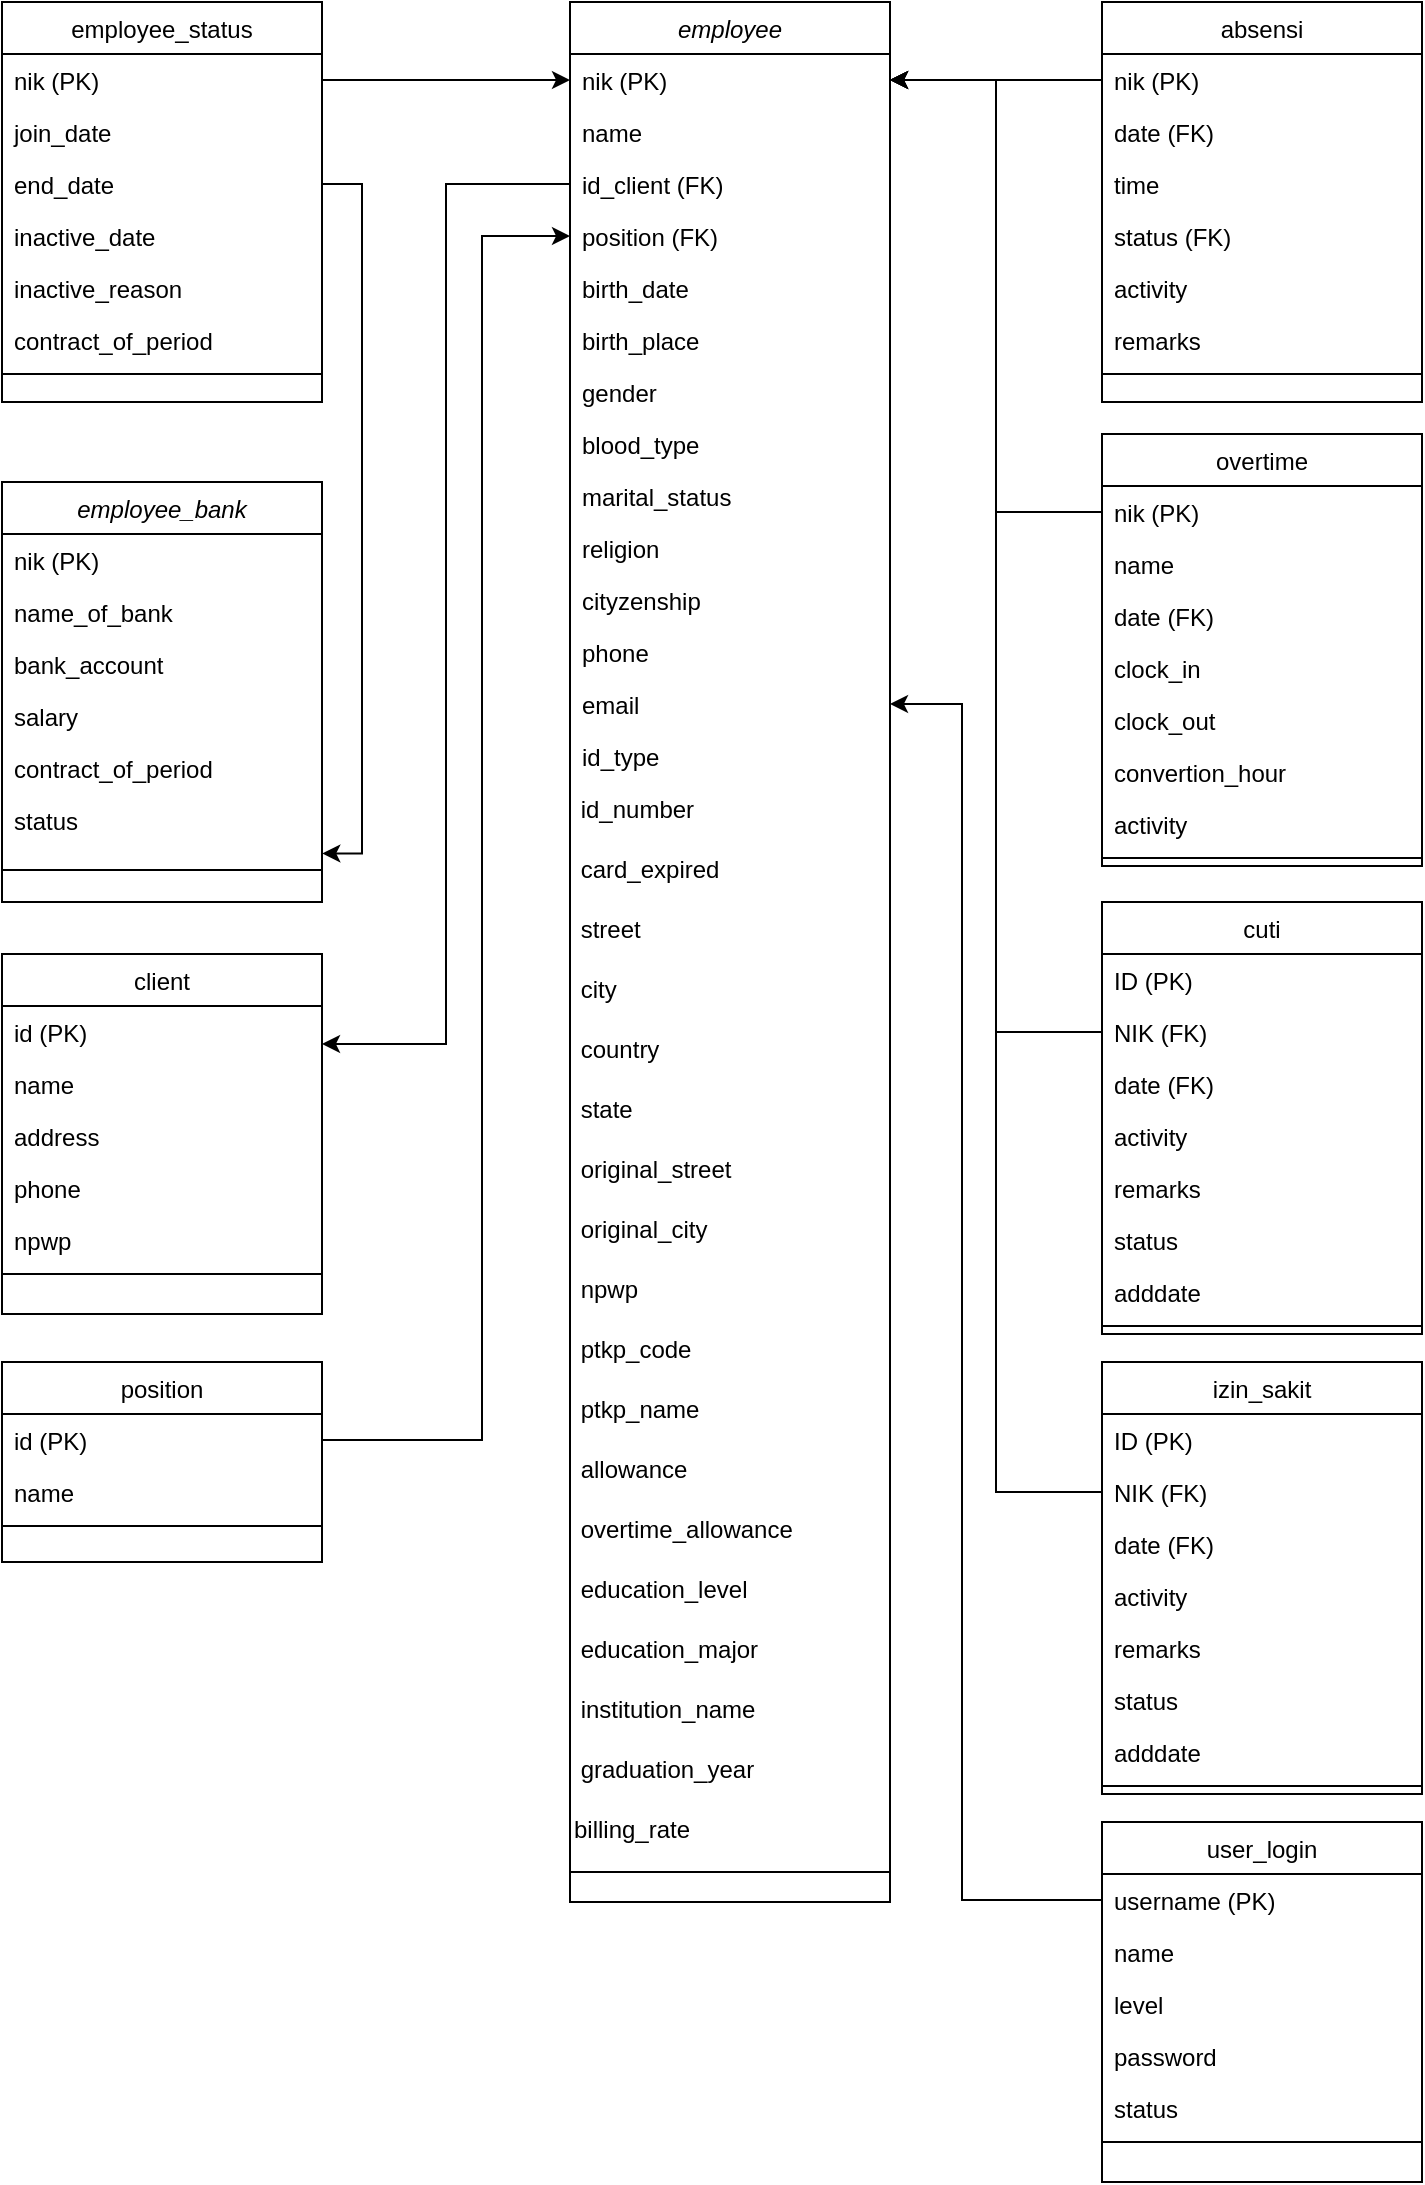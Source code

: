<mxfile version="14.2.9" type="github" pages="2">
  <diagram id="C5RBs43oDa-KdzZeNtuy" name="LRS-data">
    <mxGraphModel dx="1422" dy="801" grid="1" gridSize="10" guides="1" tooltips="1" connect="1" arrows="1" fold="1" page="1" pageScale="1" pageWidth="827" pageHeight="1169" math="0" shadow="0">
      <root>
        <mxCell id="WIyWlLk6GJQsqaUBKTNV-0" />
        <mxCell id="WIyWlLk6GJQsqaUBKTNV-1" parent="WIyWlLk6GJQsqaUBKTNV-0" />
        <mxCell id="zkfFHV4jXpPFQw0GAbJ--0" value="employee_bank" style="swimlane;fontStyle=2;align=center;verticalAlign=top;childLayout=stackLayout;horizontal=1;startSize=26;horizontalStack=0;resizeParent=1;resizeLast=0;collapsible=1;marginBottom=0;rounded=0;shadow=0;strokeWidth=1;" parent="WIyWlLk6GJQsqaUBKTNV-1" vertex="1">
          <mxGeometry x="50" y="280" width="160" height="210" as="geometry">
            <mxRectangle x="230" y="140" width="160" height="26" as="alternateBounds" />
          </mxGeometry>
        </mxCell>
        <mxCell id="zkfFHV4jXpPFQw0GAbJ--2" value="nik (PK)&#xa;" style="text;align=left;verticalAlign=top;spacingLeft=4;spacingRight=4;overflow=hidden;rotatable=0;points=[[0,0.5],[1,0.5]];portConstraint=eastwest;rounded=0;shadow=0;html=0;" parent="zkfFHV4jXpPFQw0GAbJ--0" vertex="1">
          <mxGeometry y="26" width="160" height="26" as="geometry" />
        </mxCell>
        <mxCell id="zkfFHV4jXpPFQw0GAbJ--3" value="name_of_bank" style="text;align=left;verticalAlign=top;spacingLeft=4;spacingRight=4;overflow=hidden;rotatable=0;points=[[0,0.5],[1,0.5]];portConstraint=eastwest;rounded=0;shadow=0;html=0;" parent="zkfFHV4jXpPFQw0GAbJ--0" vertex="1">
          <mxGeometry y="52" width="160" height="26" as="geometry" />
        </mxCell>
        <mxCell id="oKk2NrzfjaoOSDjvsEfk-37" value="bank_account" style="text;align=left;verticalAlign=top;spacingLeft=4;spacingRight=4;overflow=hidden;rotatable=0;points=[[0,0.5],[1,0.5]];portConstraint=eastwest;rounded=0;shadow=0;html=0;" parent="zkfFHV4jXpPFQw0GAbJ--0" vertex="1">
          <mxGeometry y="78" width="160" height="26" as="geometry" />
        </mxCell>
        <mxCell id="zkfFHV4jXpPFQw0GAbJ--5" value="salary" style="text;align=left;verticalAlign=top;spacingLeft=4;spacingRight=4;overflow=hidden;rotatable=0;points=[[0,0.5],[1,0.5]];portConstraint=eastwest;" parent="zkfFHV4jXpPFQw0GAbJ--0" vertex="1">
          <mxGeometry y="104" width="160" height="26" as="geometry" />
        </mxCell>
        <mxCell id="oKk2NrzfjaoOSDjvsEfk-38" value="contract_of_period" style="text;align=left;verticalAlign=top;spacingLeft=4;spacingRight=4;overflow=hidden;rotatable=0;points=[[0,0.5],[1,0.5]];portConstraint=eastwest;" parent="zkfFHV4jXpPFQw0GAbJ--0" vertex="1">
          <mxGeometry y="130" width="160" height="26" as="geometry" />
        </mxCell>
        <mxCell id="oKk2NrzfjaoOSDjvsEfk-39" value="status" style="text;align=left;verticalAlign=top;spacingLeft=4;spacingRight=4;overflow=hidden;rotatable=0;points=[[0,0.5],[1,0.5]];portConstraint=eastwest;" parent="zkfFHV4jXpPFQw0GAbJ--0" vertex="1">
          <mxGeometry y="156" width="160" height="34" as="geometry" />
        </mxCell>
        <mxCell id="oKk2NrzfjaoOSDjvsEfk-50" value="" style="line;html=1;strokeWidth=1;align=left;verticalAlign=middle;spacingTop=-1;spacingLeft=3;spacingRight=3;rotatable=0;labelPosition=right;points=[];portConstraint=eastwest;" parent="zkfFHV4jXpPFQw0GAbJ--0" vertex="1">
          <mxGeometry y="190" width="160" height="8" as="geometry" />
        </mxCell>
        <mxCell id="zkfFHV4jXpPFQw0GAbJ--6" value="employee_status" style="swimlane;fontStyle=0;align=center;verticalAlign=top;childLayout=stackLayout;horizontal=1;startSize=26;horizontalStack=0;resizeParent=1;resizeLast=0;collapsible=1;marginBottom=0;rounded=0;shadow=0;strokeWidth=1;" parent="WIyWlLk6GJQsqaUBKTNV-1" vertex="1">
          <mxGeometry x="50" y="40" width="160" height="200" as="geometry">
            <mxRectangle x="130" y="380" width="160" height="26" as="alternateBounds" />
          </mxGeometry>
        </mxCell>
        <mxCell id="zkfFHV4jXpPFQw0GAbJ--7" value="nik (PK)" style="text;align=left;verticalAlign=top;spacingLeft=4;spacingRight=4;overflow=hidden;rotatable=0;points=[[0,0.5],[1,0.5]];portConstraint=eastwest;" parent="zkfFHV4jXpPFQw0GAbJ--6" vertex="1">
          <mxGeometry y="26" width="160" height="26" as="geometry" />
        </mxCell>
        <mxCell id="zkfFHV4jXpPFQw0GAbJ--8" value="join_date" style="text;align=left;verticalAlign=top;spacingLeft=4;spacingRight=4;overflow=hidden;rotatable=0;points=[[0,0.5],[1,0.5]];portConstraint=eastwest;rounded=0;shadow=0;html=0;" parent="zkfFHV4jXpPFQw0GAbJ--6" vertex="1">
          <mxGeometry y="52" width="160" height="26" as="geometry" />
        </mxCell>
        <mxCell id="oKk2NrzfjaoOSDjvsEfk-41" value="end_date" style="text;align=left;verticalAlign=top;spacingLeft=4;spacingRight=4;overflow=hidden;rotatable=0;points=[[0,0.5],[1,0.5]];portConstraint=eastwest;rounded=0;shadow=0;html=0;" parent="zkfFHV4jXpPFQw0GAbJ--6" vertex="1">
          <mxGeometry y="78" width="160" height="26" as="geometry" />
        </mxCell>
        <mxCell id="oKk2NrzfjaoOSDjvsEfk-42" value="inactive_date" style="text;align=left;verticalAlign=top;spacingLeft=4;spacingRight=4;overflow=hidden;rotatable=0;points=[[0,0.5],[1,0.5]];portConstraint=eastwest;rounded=0;shadow=0;html=0;" parent="zkfFHV4jXpPFQw0GAbJ--6" vertex="1">
          <mxGeometry y="104" width="160" height="26" as="geometry" />
        </mxCell>
        <mxCell id="oKk2NrzfjaoOSDjvsEfk-40" value="inactive_reason" style="text;align=left;verticalAlign=top;spacingLeft=4;spacingRight=4;overflow=hidden;rotatable=0;points=[[0,0.5],[1,0.5]];portConstraint=eastwest;rounded=0;shadow=0;html=0;" parent="zkfFHV4jXpPFQw0GAbJ--6" vertex="1">
          <mxGeometry y="130" width="160" height="26" as="geometry" />
        </mxCell>
        <mxCell id="zkfFHV4jXpPFQw0GAbJ--11" value="contract_of_period" style="text;align=left;verticalAlign=top;spacingLeft=4;spacingRight=4;overflow=hidden;rotatable=0;points=[[0,0.5],[1,0.5]];portConstraint=eastwest;" parent="zkfFHV4jXpPFQw0GAbJ--6" vertex="1">
          <mxGeometry y="156" width="160" height="26" as="geometry" />
        </mxCell>
        <mxCell id="zkfFHV4jXpPFQw0GAbJ--15" value="" style="line;html=1;strokeWidth=1;align=left;verticalAlign=middle;spacingTop=-1;spacingLeft=3;spacingRight=3;rotatable=0;labelPosition=right;points=[];portConstraint=eastwest;" parent="zkfFHV4jXpPFQw0GAbJ--6" vertex="1">
          <mxGeometry y="182" width="160" height="8" as="geometry" />
        </mxCell>
        <mxCell id="zkfFHV4jXpPFQw0GAbJ--13" value="absensi" style="swimlane;fontStyle=0;align=center;verticalAlign=top;childLayout=stackLayout;horizontal=1;startSize=26;horizontalStack=0;resizeParent=1;resizeLast=0;collapsible=1;marginBottom=0;rounded=0;shadow=0;strokeWidth=1;" parent="WIyWlLk6GJQsqaUBKTNV-1" vertex="1">
          <mxGeometry x="600" y="40" width="160" height="200" as="geometry">
            <mxRectangle x="340" y="380" width="170" height="26" as="alternateBounds" />
          </mxGeometry>
        </mxCell>
        <mxCell id="zkfFHV4jXpPFQw0GAbJ--14" value="nik (PK)" style="text;align=left;verticalAlign=top;spacingLeft=4;spacingRight=4;overflow=hidden;rotatable=0;points=[[0,0.5],[1,0.5]];portConstraint=eastwest;" parent="zkfFHV4jXpPFQw0GAbJ--13" vertex="1">
          <mxGeometry y="26" width="160" height="26" as="geometry" />
        </mxCell>
        <mxCell id="oKk2NrzfjaoOSDjvsEfk-43" value="date (FK)" style="text;align=left;verticalAlign=top;spacingLeft=4;spacingRight=4;overflow=hidden;rotatable=0;points=[[0,0.5],[1,0.5]];portConstraint=eastwest;" parent="zkfFHV4jXpPFQw0GAbJ--13" vertex="1">
          <mxGeometry y="52" width="160" height="26" as="geometry" />
        </mxCell>
        <mxCell id="oKk2NrzfjaoOSDjvsEfk-44" value="time" style="text;align=left;verticalAlign=top;spacingLeft=4;spacingRight=4;overflow=hidden;rotatable=0;points=[[0,0.5],[1,0.5]];portConstraint=eastwest;" parent="zkfFHV4jXpPFQw0GAbJ--13" vertex="1">
          <mxGeometry y="78" width="160" height="26" as="geometry" />
        </mxCell>
        <mxCell id="oKk2NrzfjaoOSDjvsEfk-45" value="status (FK)" style="text;align=left;verticalAlign=top;spacingLeft=4;spacingRight=4;overflow=hidden;rotatable=0;points=[[0,0.5],[1,0.5]];portConstraint=eastwest;" parent="zkfFHV4jXpPFQw0GAbJ--13" vertex="1">
          <mxGeometry y="104" width="160" height="26" as="geometry" />
        </mxCell>
        <mxCell id="oKk2NrzfjaoOSDjvsEfk-46" value="activity" style="text;align=left;verticalAlign=top;spacingLeft=4;spacingRight=4;overflow=hidden;rotatable=0;points=[[0,0.5],[1,0.5]];portConstraint=eastwest;" parent="zkfFHV4jXpPFQw0GAbJ--13" vertex="1">
          <mxGeometry y="130" width="160" height="26" as="geometry" />
        </mxCell>
        <mxCell id="oKk2NrzfjaoOSDjvsEfk-47" value="remarks" style="text;align=left;verticalAlign=top;spacingLeft=4;spacingRight=4;overflow=hidden;rotatable=0;points=[[0,0.5],[1,0.5]];portConstraint=eastwest;" parent="zkfFHV4jXpPFQw0GAbJ--13" vertex="1">
          <mxGeometry y="156" width="160" height="26" as="geometry" />
        </mxCell>
        <mxCell id="zkfFHV4jXpPFQw0GAbJ--9" value="" style="line;html=1;strokeWidth=1;align=left;verticalAlign=middle;spacingTop=-1;spacingLeft=3;spacingRight=3;rotatable=0;labelPosition=right;points=[];portConstraint=eastwest;" parent="zkfFHV4jXpPFQw0GAbJ--13" vertex="1">
          <mxGeometry y="182" width="160" height="8" as="geometry" />
        </mxCell>
        <mxCell id="oKk2NrzfjaoOSDjvsEfk-0" value="employee" style="swimlane;fontStyle=2;align=center;verticalAlign=top;childLayout=stackLayout;horizontal=1;startSize=26;horizontalStack=0;resizeParent=1;resizeLast=0;collapsible=1;marginBottom=0;rounded=0;shadow=0;strokeWidth=1;" parent="WIyWlLk6GJQsqaUBKTNV-1" vertex="1">
          <mxGeometry x="334" y="40" width="160" height="950" as="geometry">
            <mxRectangle x="230" y="140" width="160" height="26" as="alternateBounds" />
          </mxGeometry>
        </mxCell>
        <mxCell id="oKk2NrzfjaoOSDjvsEfk-2" value="nik (PK)" style="text;align=left;verticalAlign=top;spacingLeft=4;spacingRight=4;overflow=hidden;rotatable=0;points=[[0,0.5],[1,0.5]];portConstraint=eastwest;rounded=0;shadow=0;html=0;" parent="oKk2NrzfjaoOSDjvsEfk-0" vertex="1">
          <mxGeometry y="26" width="160" height="26" as="geometry" />
        </mxCell>
        <mxCell id="oKk2NrzfjaoOSDjvsEfk-35" value="name" style="text;align=left;verticalAlign=top;spacingLeft=4;spacingRight=4;overflow=hidden;rotatable=0;points=[[0,0.5],[1,0.5]];portConstraint=eastwest;rounded=0;shadow=0;html=0;" parent="oKk2NrzfjaoOSDjvsEfk-0" vertex="1">
          <mxGeometry y="52" width="160" height="26" as="geometry" />
        </mxCell>
        <mxCell id="oKk2NrzfjaoOSDjvsEfk-3" value="id_client (FK)" style="text;align=left;verticalAlign=top;spacingLeft=4;spacingRight=4;overflow=hidden;rotatable=0;points=[[0,0.5],[1,0.5]];portConstraint=eastwest;rounded=0;shadow=0;html=0;" parent="oKk2NrzfjaoOSDjvsEfk-0" vertex="1">
          <mxGeometry y="78" width="160" height="26" as="geometry" />
        </mxCell>
        <mxCell id="oKk2NrzfjaoOSDjvsEfk-6" value="position (FK)" style="text;align=left;verticalAlign=top;spacingLeft=4;spacingRight=4;overflow=hidden;rotatable=0;points=[[0,0.5],[1,0.5]];portConstraint=eastwest;rounded=0;shadow=0;html=0;" parent="oKk2NrzfjaoOSDjvsEfk-0" vertex="1">
          <mxGeometry y="104" width="160" height="26" as="geometry" />
        </mxCell>
        <mxCell id="oKk2NrzfjaoOSDjvsEfk-7" value="birth_date" style="text;align=left;verticalAlign=top;spacingLeft=4;spacingRight=4;overflow=hidden;rotatable=0;points=[[0,0.5],[1,0.5]];portConstraint=eastwest;rounded=0;shadow=0;html=0;" parent="oKk2NrzfjaoOSDjvsEfk-0" vertex="1">
          <mxGeometry y="130" width="160" height="26" as="geometry" />
        </mxCell>
        <mxCell id="oKk2NrzfjaoOSDjvsEfk-8" value="birth_place" style="text;align=left;verticalAlign=top;spacingLeft=4;spacingRight=4;overflow=hidden;rotatable=0;points=[[0,0.5],[1,0.5]];portConstraint=eastwest;rounded=0;shadow=0;html=0;" parent="oKk2NrzfjaoOSDjvsEfk-0" vertex="1">
          <mxGeometry y="156" width="160" height="26" as="geometry" />
        </mxCell>
        <mxCell id="oKk2NrzfjaoOSDjvsEfk-11" value="gender" style="text;align=left;verticalAlign=top;spacingLeft=4;spacingRight=4;overflow=hidden;rotatable=0;points=[[0,0.5],[1,0.5]];portConstraint=eastwest;rounded=0;shadow=0;html=0;" parent="oKk2NrzfjaoOSDjvsEfk-0" vertex="1">
          <mxGeometry y="182" width="160" height="26" as="geometry" />
        </mxCell>
        <mxCell id="oKk2NrzfjaoOSDjvsEfk-9" value="blood_type" style="text;align=left;verticalAlign=top;spacingLeft=4;spacingRight=4;overflow=hidden;rotatable=0;points=[[0,0.5],[1,0.5]];portConstraint=eastwest;rounded=0;shadow=0;html=0;" parent="oKk2NrzfjaoOSDjvsEfk-0" vertex="1">
          <mxGeometry y="208" width="160" height="26" as="geometry" />
        </mxCell>
        <mxCell id="oKk2NrzfjaoOSDjvsEfk-10" value="marital_status" style="text;align=left;verticalAlign=top;spacingLeft=4;spacingRight=4;overflow=hidden;rotatable=0;points=[[0,0.5],[1,0.5]];portConstraint=eastwest;rounded=0;shadow=0;html=0;" parent="oKk2NrzfjaoOSDjvsEfk-0" vertex="1">
          <mxGeometry y="234" width="160" height="26" as="geometry" />
        </mxCell>
        <mxCell id="oKk2NrzfjaoOSDjvsEfk-14" value="religion" style="text;align=left;verticalAlign=top;spacingLeft=4;spacingRight=4;overflow=hidden;rotatable=0;points=[[0,0.5],[1,0.5]];portConstraint=eastwest;rounded=0;shadow=0;html=0;" parent="oKk2NrzfjaoOSDjvsEfk-0" vertex="1">
          <mxGeometry y="260" width="160" height="26" as="geometry" />
        </mxCell>
        <mxCell id="oKk2NrzfjaoOSDjvsEfk-16" value="cityzenship" style="text;align=left;verticalAlign=top;spacingLeft=4;spacingRight=4;overflow=hidden;rotatable=0;points=[[0,0.5],[1,0.5]];portConstraint=eastwest;rounded=0;shadow=0;html=0;" parent="oKk2NrzfjaoOSDjvsEfk-0" vertex="1">
          <mxGeometry y="286" width="160" height="26" as="geometry" />
        </mxCell>
        <mxCell id="oKk2NrzfjaoOSDjvsEfk-13" value="phone" style="text;align=left;verticalAlign=top;spacingLeft=4;spacingRight=4;overflow=hidden;rotatable=0;points=[[0,0.5],[1,0.5]];portConstraint=eastwest;rounded=0;shadow=0;html=0;" parent="oKk2NrzfjaoOSDjvsEfk-0" vertex="1">
          <mxGeometry y="312" width="160" height="26" as="geometry" />
        </mxCell>
        <mxCell id="oKk2NrzfjaoOSDjvsEfk-12" value="email" style="text;align=left;verticalAlign=top;spacingLeft=4;spacingRight=4;overflow=hidden;rotatable=0;points=[[0,0.5],[1,0.5]];portConstraint=eastwest;rounded=0;shadow=0;html=0;" parent="oKk2NrzfjaoOSDjvsEfk-0" vertex="1">
          <mxGeometry y="338" width="160" height="26" as="geometry" />
        </mxCell>
        <mxCell id="oKk2NrzfjaoOSDjvsEfk-15" value="id_type" style="text;align=left;verticalAlign=top;spacingLeft=4;spacingRight=4;overflow=hidden;rotatable=0;points=[[0,0.5],[1,0.5]];portConstraint=eastwest;rounded=0;shadow=0;html=0;" parent="oKk2NrzfjaoOSDjvsEfk-0" vertex="1">
          <mxGeometry y="364" width="160" height="26" as="geometry" />
        </mxCell>
        <mxCell id="oKk2NrzfjaoOSDjvsEfk-18" value="&amp;nbsp;id_number" style="text;whiteSpace=wrap;html=1;" parent="oKk2NrzfjaoOSDjvsEfk-0" vertex="1">
          <mxGeometry y="390" width="160" height="30" as="geometry" />
        </mxCell>
        <mxCell id="oKk2NrzfjaoOSDjvsEfk-22" value="&amp;nbsp;card_expired" style="text;whiteSpace=wrap;html=1;" parent="oKk2NrzfjaoOSDjvsEfk-0" vertex="1">
          <mxGeometry y="420" width="160" height="30" as="geometry" />
        </mxCell>
        <mxCell id="oKk2NrzfjaoOSDjvsEfk-20" value="&amp;nbsp;street" style="text;whiteSpace=wrap;html=1;" parent="oKk2NrzfjaoOSDjvsEfk-0" vertex="1">
          <mxGeometry y="450" width="160" height="30" as="geometry" />
        </mxCell>
        <mxCell id="oKk2NrzfjaoOSDjvsEfk-17" value="&amp;nbsp;city" style="text;whiteSpace=wrap;html=1;" parent="oKk2NrzfjaoOSDjvsEfk-0" vertex="1">
          <mxGeometry y="480" width="160" height="30" as="geometry" />
        </mxCell>
        <mxCell id="oKk2NrzfjaoOSDjvsEfk-21" value="&amp;nbsp;country" style="text;whiteSpace=wrap;html=1;" parent="oKk2NrzfjaoOSDjvsEfk-0" vertex="1">
          <mxGeometry y="510" width="160" height="30" as="geometry" />
        </mxCell>
        <mxCell id="oKk2NrzfjaoOSDjvsEfk-19" value="&amp;nbsp;state" style="text;whiteSpace=wrap;html=1;" parent="oKk2NrzfjaoOSDjvsEfk-0" vertex="1">
          <mxGeometry y="540" width="160" height="30" as="geometry" />
        </mxCell>
        <mxCell id="oKk2NrzfjaoOSDjvsEfk-23" value="&amp;nbsp;original_street" style="text;whiteSpace=wrap;html=1;" parent="oKk2NrzfjaoOSDjvsEfk-0" vertex="1">
          <mxGeometry y="570" width="160" height="30" as="geometry" />
        </mxCell>
        <mxCell id="oKk2NrzfjaoOSDjvsEfk-24" value="&amp;nbsp;original_city" style="text;whiteSpace=wrap;html=1;" parent="oKk2NrzfjaoOSDjvsEfk-0" vertex="1">
          <mxGeometry y="600" width="160" height="30" as="geometry" />
        </mxCell>
        <mxCell id="oKk2NrzfjaoOSDjvsEfk-25" value="&amp;nbsp;npwp" style="text;whiteSpace=wrap;html=1;" parent="oKk2NrzfjaoOSDjvsEfk-0" vertex="1">
          <mxGeometry y="630" width="160" height="30" as="geometry" />
        </mxCell>
        <mxCell id="oKk2NrzfjaoOSDjvsEfk-26" value="&amp;nbsp;ptkp_code" style="text;whiteSpace=wrap;html=1;" parent="oKk2NrzfjaoOSDjvsEfk-0" vertex="1">
          <mxGeometry y="660" width="160" height="30" as="geometry" />
        </mxCell>
        <mxCell id="oKk2NrzfjaoOSDjvsEfk-27" value="&amp;nbsp;ptkp_name" style="text;whiteSpace=wrap;html=1;" parent="oKk2NrzfjaoOSDjvsEfk-0" vertex="1">
          <mxGeometry y="690" width="160" height="30" as="geometry" />
        </mxCell>
        <mxCell id="oKk2NrzfjaoOSDjvsEfk-28" value="&amp;nbsp;allowance" style="text;whiteSpace=wrap;html=1;" parent="oKk2NrzfjaoOSDjvsEfk-0" vertex="1">
          <mxGeometry y="720" width="160" height="30" as="geometry" />
        </mxCell>
        <mxCell id="oKk2NrzfjaoOSDjvsEfk-29" value="&amp;nbsp;overtime_allowance" style="text;whiteSpace=wrap;html=1;" parent="oKk2NrzfjaoOSDjvsEfk-0" vertex="1">
          <mxGeometry y="750" width="160" height="30" as="geometry" />
        </mxCell>
        <mxCell id="oKk2NrzfjaoOSDjvsEfk-30" value="&amp;nbsp;education_level" style="text;whiteSpace=wrap;html=1;" parent="oKk2NrzfjaoOSDjvsEfk-0" vertex="1">
          <mxGeometry y="780" width="160" height="30" as="geometry" />
        </mxCell>
        <mxCell id="oKk2NrzfjaoOSDjvsEfk-33" value="&amp;nbsp;education_major" style="text;whiteSpace=wrap;html=1;" parent="oKk2NrzfjaoOSDjvsEfk-0" vertex="1">
          <mxGeometry y="810" width="160" height="30" as="geometry" />
        </mxCell>
        <mxCell id="oKk2NrzfjaoOSDjvsEfk-32" value="&amp;nbsp;institution_name" style="text;whiteSpace=wrap;html=1;" parent="oKk2NrzfjaoOSDjvsEfk-0" vertex="1">
          <mxGeometry y="840" width="160" height="30" as="geometry" />
        </mxCell>
        <mxCell id="oKk2NrzfjaoOSDjvsEfk-31" value="&amp;nbsp;graduation_year" style="text;whiteSpace=wrap;html=1;" parent="oKk2NrzfjaoOSDjvsEfk-0" vertex="1">
          <mxGeometry y="870" width="160" height="30" as="geometry" />
        </mxCell>
        <mxCell id="oKk2NrzfjaoOSDjvsEfk-34" value="billing_rate" style="text;whiteSpace=wrap;html=1;" parent="oKk2NrzfjaoOSDjvsEfk-0" vertex="1">
          <mxGeometry y="900" width="160" height="30" as="geometry" />
        </mxCell>
        <mxCell id="oKk2NrzfjaoOSDjvsEfk-4" value="" style="line;html=1;strokeWidth=1;align=left;verticalAlign=middle;spacingTop=-1;spacingLeft=3;spacingRight=3;rotatable=0;labelPosition=right;points=[];portConstraint=eastwest;" parent="oKk2NrzfjaoOSDjvsEfk-0" vertex="1">
          <mxGeometry y="930" width="160" height="10" as="geometry" />
        </mxCell>
        <mxCell id="oKk2NrzfjaoOSDjvsEfk-51" value="client" style="swimlane;fontStyle=0;align=center;verticalAlign=top;childLayout=stackLayout;horizontal=1;startSize=26;horizontalStack=0;resizeParent=1;resizeLast=0;collapsible=1;marginBottom=0;rounded=0;shadow=0;strokeWidth=1;" parent="WIyWlLk6GJQsqaUBKTNV-1" vertex="1">
          <mxGeometry x="50" y="516" width="160" height="180" as="geometry">
            <mxRectangle x="340" y="380" width="170" height="26" as="alternateBounds" />
          </mxGeometry>
        </mxCell>
        <mxCell id="oKk2NrzfjaoOSDjvsEfk-52" value="id (PK)" style="text;align=left;verticalAlign=top;spacingLeft=4;spacingRight=4;overflow=hidden;rotatable=0;points=[[0,0.5],[1,0.5]];portConstraint=eastwest;" parent="oKk2NrzfjaoOSDjvsEfk-51" vertex="1">
          <mxGeometry y="26" width="160" height="26" as="geometry" />
        </mxCell>
        <mxCell id="oKk2NrzfjaoOSDjvsEfk-53" value="name" style="text;align=left;verticalAlign=top;spacingLeft=4;spacingRight=4;overflow=hidden;rotatable=0;points=[[0,0.5],[1,0.5]];portConstraint=eastwest;" parent="oKk2NrzfjaoOSDjvsEfk-51" vertex="1">
          <mxGeometry y="52" width="160" height="26" as="geometry" />
        </mxCell>
        <mxCell id="oKk2NrzfjaoOSDjvsEfk-54" value="address" style="text;align=left;verticalAlign=top;spacingLeft=4;spacingRight=4;overflow=hidden;rotatable=0;points=[[0,0.5],[1,0.5]];portConstraint=eastwest;" parent="oKk2NrzfjaoOSDjvsEfk-51" vertex="1">
          <mxGeometry y="78" width="160" height="26" as="geometry" />
        </mxCell>
        <mxCell id="oKk2NrzfjaoOSDjvsEfk-55" value="phone" style="text;align=left;verticalAlign=top;spacingLeft=4;spacingRight=4;overflow=hidden;rotatable=0;points=[[0,0.5],[1,0.5]];portConstraint=eastwest;" parent="oKk2NrzfjaoOSDjvsEfk-51" vertex="1">
          <mxGeometry y="104" width="160" height="26" as="geometry" />
        </mxCell>
        <mxCell id="oKk2NrzfjaoOSDjvsEfk-56" value="npwp" style="text;align=left;verticalAlign=top;spacingLeft=4;spacingRight=4;overflow=hidden;rotatable=0;points=[[0,0.5],[1,0.5]];portConstraint=eastwest;" parent="oKk2NrzfjaoOSDjvsEfk-51" vertex="1">
          <mxGeometry y="130" width="160" height="26" as="geometry" />
        </mxCell>
        <mxCell id="oKk2NrzfjaoOSDjvsEfk-58" value="" style="line;html=1;strokeWidth=1;align=left;verticalAlign=middle;spacingTop=-1;spacingLeft=3;spacingRight=3;rotatable=0;labelPosition=right;points=[];portConstraint=eastwest;" parent="oKk2NrzfjaoOSDjvsEfk-51" vertex="1">
          <mxGeometry y="156" width="160" height="8" as="geometry" />
        </mxCell>
        <mxCell id="oKk2NrzfjaoOSDjvsEfk-59" value="position" style="swimlane;fontStyle=0;align=center;verticalAlign=top;childLayout=stackLayout;horizontal=1;startSize=26;horizontalStack=0;resizeParent=1;resizeLast=0;collapsible=1;marginBottom=0;rounded=0;shadow=0;strokeWidth=1;" parent="WIyWlLk6GJQsqaUBKTNV-1" vertex="1">
          <mxGeometry x="50" y="720" width="160" height="100" as="geometry">
            <mxRectangle x="340" y="380" width="170" height="26" as="alternateBounds" />
          </mxGeometry>
        </mxCell>
        <mxCell id="oKk2NrzfjaoOSDjvsEfk-60" value="id (PK)" style="text;align=left;verticalAlign=top;spacingLeft=4;spacingRight=4;overflow=hidden;rotatable=0;points=[[0,0.5],[1,0.5]];portConstraint=eastwest;" parent="oKk2NrzfjaoOSDjvsEfk-59" vertex="1">
          <mxGeometry y="26" width="160" height="26" as="geometry" />
        </mxCell>
        <mxCell id="oKk2NrzfjaoOSDjvsEfk-61" value="name" style="text;align=left;verticalAlign=top;spacingLeft=4;spacingRight=4;overflow=hidden;rotatable=0;points=[[0,0.5],[1,0.5]];portConstraint=eastwest;" parent="oKk2NrzfjaoOSDjvsEfk-59" vertex="1">
          <mxGeometry y="52" width="160" height="26" as="geometry" />
        </mxCell>
        <mxCell id="oKk2NrzfjaoOSDjvsEfk-66" value="" style="line;html=1;strokeWidth=1;align=left;verticalAlign=middle;spacingTop=-1;spacingLeft=3;spacingRight=3;rotatable=0;labelPosition=right;points=[];portConstraint=eastwest;" parent="oKk2NrzfjaoOSDjvsEfk-59" vertex="1">
          <mxGeometry y="78" width="160" height="8" as="geometry" />
        </mxCell>
        <mxCell id="oKk2NrzfjaoOSDjvsEfk-67" value="overtime" style="swimlane;fontStyle=0;align=center;verticalAlign=top;childLayout=stackLayout;horizontal=1;startSize=26;horizontalStack=0;resizeParent=1;resizeLast=0;collapsible=1;marginBottom=0;rounded=0;shadow=0;strokeWidth=1;" parent="WIyWlLk6GJQsqaUBKTNV-1" vertex="1">
          <mxGeometry x="600" y="256" width="160" height="216" as="geometry">
            <mxRectangle x="340" y="380" width="170" height="26" as="alternateBounds" />
          </mxGeometry>
        </mxCell>
        <mxCell id="oKk2NrzfjaoOSDjvsEfk-68" value="nik (PK)" style="text;align=left;verticalAlign=top;spacingLeft=4;spacingRight=4;overflow=hidden;rotatable=0;points=[[0,0.5],[1,0.5]];portConstraint=eastwest;" parent="oKk2NrzfjaoOSDjvsEfk-67" vertex="1">
          <mxGeometry y="26" width="160" height="26" as="geometry" />
        </mxCell>
        <mxCell id="oKk2NrzfjaoOSDjvsEfk-69" value="name" style="text;align=left;verticalAlign=top;spacingLeft=4;spacingRight=4;overflow=hidden;rotatable=0;points=[[0,0.5],[1,0.5]];portConstraint=eastwest;" parent="oKk2NrzfjaoOSDjvsEfk-67" vertex="1">
          <mxGeometry y="52" width="160" height="26" as="geometry" />
        </mxCell>
        <mxCell id="oKk2NrzfjaoOSDjvsEfk-70" value="date (FK)" style="text;align=left;verticalAlign=top;spacingLeft=4;spacingRight=4;overflow=hidden;rotatable=0;points=[[0,0.5],[1,0.5]];portConstraint=eastwest;" parent="oKk2NrzfjaoOSDjvsEfk-67" vertex="1">
          <mxGeometry y="78" width="160" height="26" as="geometry" />
        </mxCell>
        <mxCell id="oKk2NrzfjaoOSDjvsEfk-71" value="clock_in" style="text;align=left;verticalAlign=top;spacingLeft=4;spacingRight=4;overflow=hidden;rotatable=0;points=[[0,0.5],[1,0.5]];portConstraint=eastwest;" parent="oKk2NrzfjaoOSDjvsEfk-67" vertex="1">
          <mxGeometry y="104" width="160" height="26" as="geometry" />
        </mxCell>
        <mxCell id="oKk2NrzfjaoOSDjvsEfk-72" value="clock_out" style="text;align=left;verticalAlign=top;spacingLeft=4;spacingRight=4;overflow=hidden;rotatable=0;points=[[0,0.5],[1,0.5]];portConstraint=eastwest;" parent="oKk2NrzfjaoOSDjvsEfk-67" vertex="1">
          <mxGeometry y="130" width="160" height="26" as="geometry" />
        </mxCell>
        <mxCell id="oKk2NrzfjaoOSDjvsEfk-73" value="convertion_hour" style="text;align=left;verticalAlign=top;spacingLeft=4;spacingRight=4;overflow=hidden;rotatable=0;points=[[0,0.5],[1,0.5]];portConstraint=eastwest;" parent="oKk2NrzfjaoOSDjvsEfk-67" vertex="1">
          <mxGeometry y="156" width="160" height="26" as="geometry" />
        </mxCell>
        <mxCell id="oKk2NrzfjaoOSDjvsEfk-75" value="activity" style="text;align=left;verticalAlign=top;spacingLeft=4;spacingRight=4;overflow=hidden;rotatable=0;points=[[0,0.5],[1,0.5]];portConstraint=eastwest;" parent="oKk2NrzfjaoOSDjvsEfk-67" vertex="1">
          <mxGeometry y="182" width="160" height="26" as="geometry" />
        </mxCell>
        <mxCell id="oKk2NrzfjaoOSDjvsEfk-74" value="" style="line;html=1;strokeWidth=1;align=left;verticalAlign=middle;spacingTop=-1;spacingLeft=3;spacingRight=3;rotatable=0;labelPosition=right;points=[];portConstraint=eastwest;" parent="oKk2NrzfjaoOSDjvsEfk-67" vertex="1">
          <mxGeometry y="208" width="160" height="8" as="geometry" />
        </mxCell>
        <mxCell id="oKk2NrzfjaoOSDjvsEfk-76" value="user_login" style="swimlane;fontStyle=0;align=center;verticalAlign=top;childLayout=stackLayout;horizontal=1;startSize=26;horizontalStack=0;resizeParent=1;resizeLast=0;collapsible=1;marginBottom=0;rounded=0;shadow=0;strokeWidth=1;" parent="WIyWlLk6GJQsqaUBKTNV-1" vertex="1">
          <mxGeometry x="600" y="950" width="160" height="180" as="geometry">
            <mxRectangle x="340" y="380" width="170" height="26" as="alternateBounds" />
          </mxGeometry>
        </mxCell>
        <mxCell id="oKk2NrzfjaoOSDjvsEfk-77" value="username (PK)" style="text;align=left;verticalAlign=top;spacingLeft=4;spacingRight=4;overflow=hidden;rotatable=0;points=[[0,0.5],[1,0.5]];portConstraint=eastwest;" parent="oKk2NrzfjaoOSDjvsEfk-76" vertex="1">
          <mxGeometry y="26" width="160" height="26" as="geometry" />
        </mxCell>
        <mxCell id="oKk2NrzfjaoOSDjvsEfk-78" value="name" style="text;align=left;verticalAlign=top;spacingLeft=4;spacingRight=4;overflow=hidden;rotatable=0;points=[[0,0.5],[1,0.5]];portConstraint=eastwest;" parent="oKk2NrzfjaoOSDjvsEfk-76" vertex="1">
          <mxGeometry y="52" width="160" height="26" as="geometry" />
        </mxCell>
        <mxCell id="oKk2NrzfjaoOSDjvsEfk-79" value="level" style="text;align=left;verticalAlign=top;spacingLeft=4;spacingRight=4;overflow=hidden;rotatable=0;points=[[0,0.5],[1,0.5]];portConstraint=eastwest;" parent="oKk2NrzfjaoOSDjvsEfk-76" vertex="1">
          <mxGeometry y="78" width="160" height="26" as="geometry" />
        </mxCell>
        <mxCell id="oKk2NrzfjaoOSDjvsEfk-80" value="password" style="text;align=left;verticalAlign=top;spacingLeft=4;spacingRight=4;overflow=hidden;rotatable=0;points=[[0,0.5],[1,0.5]];portConstraint=eastwest;" parent="oKk2NrzfjaoOSDjvsEfk-76" vertex="1">
          <mxGeometry y="104" width="160" height="26" as="geometry" />
        </mxCell>
        <mxCell id="oKk2NrzfjaoOSDjvsEfk-81" value="status" style="text;align=left;verticalAlign=top;spacingLeft=4;spacingRight=4;overflow=hidden;rotatable=0;points=[[0,0.5],[1,0.5]];portConstraint=eastwest;" parent="oKk2NrzfjaoOSDjvsEfk-76" vertex="1">
          <mxGeometry y="130" width="160" height="26" as="geometry" />
        </mxCell>
        <mxCell id="oKk2NrzfjaoOSDjvsEfk-82" value="" style="line;html=1;strokeWidth=1;align=left;verticalAlign=middle;spacingTop=-1;spacingLeft=3;spacingRight=3;rotatable=0;labelPosition=right;points=[];portConstraint=eastwest;" parent="oKk2NrzfjaoOSDjvsEfk-76" vertex="1">
          <mxGeometry y="156" width="160" height="8" as="geometry" />
        </mxCell>
        <mxCell id="oKk2NrzfjaoOSDjvsEfk-83" style="edgeStyle=orthogonalEdgeStyle;rounded=0;orthogonalLoop=1;jettySize=auto;html=1;exitX=1;exitY=0.5;exitDx=0;exitDy=0;entryX=0;entryY=0.5;entryDx=0;entryDy=0;" parent="WIyWlLk6GJQsqaUBKTNV-1" source="zkfFHV4jXpPFQw0GAbJ--7" target="oKk2NrzfjaoOSDjvsEfk-2" edge="1">
          <mxGeometry relative="1" as="geometry" />
        </mxCell>
        <mxCell id="oKk2NrzfjaoOSDjvsEfk-84" style="edgeStyle=orthogonalEdgeStyle;rounded=0;orthogonalLoop=1;jettySize=auto;html=1;exitX=1;exitY=0.5;exitDx=0;exitDy=0;entryX=1.001;entryY=0.874;entryDx=0;entryDy=0;entryPerimeter=0;" parent="WIyWlLk6GJQsqaUBKTNV-1" source="oKk2NrzfjaoOSDjvsEfk-41" target="oKk2NrzfjaoOSDjvsEfk-39" edge="1">
          <mxGeometry relative="1" as="geometry" />
        </mxCell>
        <mxCell id="oKk2NrzfjaoOSDjvsEfk-86" style="edgeStyle=orthogonalEdgeStyle;rounded=0;orthogonalLoop=1;jettySize=auto;html=1;exitX=1;exitY=0.5;exitDx=0;exitDy=0;entryX=0;entryY=0.5;entryDx=0;entryDy=0;" parent="WIyWlLk6GJQsqaUBKTNV-1" source="oKk2NrzfjaoOSDjvsEfk-60" target="oKk2NrzfjaoOSDjvsEfk-6" edge="1">
          <mxGeometry relative="1" as="geometry">
            <Array as="points">
              <mxPoint x="290" y="759" />
              <mxPoint x="290" y="157" />
            </Array>
          </mxGeometry>
        </mxCell>
        <mxCell id="oKk2NrzfjaoOSDjvsEfk-87" style="edgeStyle=orthogonalEdgeStyle;rounded=0;orthogonalLoop=1;jettySize=auto;html=1;exitX=0;exitY=0.5;exitDx=0;exitDy=0;entryX=1;entryY=0.5;entryDx=0;entryDy=0;" parent="WIyWlLk6GJQsqaUBKTNV-1" source="zkfFHV4jXpPFQw0GAbJ--14" target="oKk2NrzfjaoOSDjvsEfk-2" edge="1">
          <mxGeometry relative="1" as="geometry" />
        </mxCell>
        <mxCell id="oKk2NrzfjaoOSDjvsEfk-88" style="edgeStyle=orthogonalEdgeStyle;rounded=0;orthogonalLoop=1;jettySize=auto;html=1;exitX=0;exitY=0.5;exitDx=0;exitDy=0;" parent="WIyWlLk6GJQsqaUBKTNV-1" source="oKk2NrzfjaoOSDjvsEfk-68" target="oKk2NrzfjaoOSDjvsEfk-2" edge="1">
          <mxGeometry relative="1" as="geometry">
            <mxPoint x="560" y="180" as="targetPoint" />
          </mxGeometry>
        </mxCell>
        <mxCell id="oKk2NrzfjaoOSDjvsEfk-89" style="edgeStyle=orthogonalEdgeStyle;rounded=0;orthogonalLoop=1;jettySize=auto;html=1;exitX=0;exitY=0.5;exitDx=0;exitDy=0;entryX=1;entryY=0.5;entryDx=0;entryDy=0;" parent="WIyWlLk6GJQsqaUBKTNV-1" source="oKk2NrzfjaoOSDjvsEfk-77" target="oKk2NrzfjaoOSDjvsEfk-12" edge="1">
          <mxGeometry relative="1" as="geometry">
            <Array as="points">
              <mxPoint x="530" y="989" />
              <mxPoint x="530" y="391" />
            </Array>
          </mxGeometry>
        </mxCell>
        <mxCell id="oKk2NrzfjaoOSDjvsEfk-85" style="edgeStyle=orthogonalEdgeStyle;rounded=0;orthogonalLoop=1;jettySize=auto;html=1;exitX=0;exitY=0.5;exitDx=0;exitDy=0;entryX=1;entryY=0.25;entryDx=0;entryDy=0;" parent="WIyWlLk6GJQsqaUBKTNV-1" source="oKk2NrzfjaoOSDjvsEfk-3" target="oKk2NrzfjaoOSDjvsEfk-51" edge="1">
          <mxGeometry relative="1" as="geometry" />
        </mxCell>
        <mxCell id="Ox8O2sE2HDYJjIZuFXVz-0" value="cuti" style="swimlane;fontStyle=0;align=center;verticalAlign=top;childLayout=stackLayout;horizontal=1;startSize=26;horizontalStack=0;resizeParent=1;resizeLast=0;collapsible=1;marginBottom=0;rounded=0;shadow=0;strokeWidth=1;" parent="WIyWlLk6GJQsqaUBKTNV-1" vertex="1">
          <mxGeometry x="600" y="490" width="160" height="216" as="geometry">
            <mxRectangle x="340" y="380" width="170" height="26" as="alternateBounds" />
          </mxGeometry>
        </mxCell>
        <mxCell id="Ox8O2sE2HDYJjIZuFXVz-1" value="ID (PK)" style="text;align=left;verticalAlign=top;spacingLeft=4;spacingRight=4;overflow=hidden;rotatable=0;points=[[0,0.5],[1,0.5]];portConstraint=eastwest;" parent="Ox8O2sE2HDYJjIZuFXVz-0" vertex="1">
          <mxGeometry y="26" width="160" height="26" as="geometry" />
        </mxCell>
        <mxCell id="Ox8O2sE2HDYJjIZuFXVz-2" value="NIK (FK)" style="text;align=left;verticalAlign=top;spacingLeft=4;spacingRight=4;overflow=hidden;rotatable=0;points=[[0,0.5],[1,0.5]];portConstraint=eastwest;" parent="Ox8O2sE2HDYJjIZuFXVz-0" vertex="1">
          <mxGeometry y="52" width="160" height="26" as="geometry" />
        </mxCell>
        <mxCell id="Ox8O2sE2HDYJjIZuFXVz-3" value="date (FK)" style="text;align=left;verticalAlign=top;spacingLeft=4;spacingRight=4;overflow=hidden;rotatable=0;points=[[0,0.5],[1,0.5]];portConstraint=eastwest;" parent="Ox8O2sE2HDYJjIZuFXVz-0" vertex="1">
          <mxGeometry y="78" width="160" height="26" as="geometry" />
        </mxCell>
        <mxCell id="Ox8O2sE2HDYJjIZuFXVz-4" value="activity" style="text;align=left;verticalAlign=top;spacingLeft=4;spacingRight=4;overflow=hidden;rotatable=0;points=[[0,0.5],[1,0.5]];portConstraint=eastwest;" parent="Ox8O2sE2HDYJjIZuFXVz-0" vertex="1">
          <mxGeometry y="104" width="160" height="26" as="geometry" />
        </mxCell>
        <mxCell id="Ox8O2sE2HDYJjIZuFXVz-5" value="remarks" style="text;align=left;verticalAlign=top;spacingLeft=4;spacingRight=4;overflow=hidden;rotatable=0;points=[[0,0.5],[1,0.5]];portConstraint=eastwest;" parent="Ox8O2sE2HDYJjIZuFXVz-0" vertex="1">
          <mxGeometry y="130" width="160" height="26" as="geometry" />
        </mxCell>
        <mxCell id="Ox8O2sE2HDYJjIZuFXVz-6" value="status" style="text;align=left;verticalAlign=top;spacingLeft=4;spacingRight=4;overflow=hidden;rotatable=0;points=[[0,0.5],[1,0.5]];portConstraint=eastwest;" parent="Ox8O2sE2HDYJjIZuFXVz-0" vertex="1">
          <mxGeometry y="156" width="160" height="26" as="geometry" />
        </mxCell>
        <mxCell id="Ox8O2sE2HDYJjIZuFXVz-7" value="adddate" style="text;align=left;verticalAlign=top;spacingLeft=4;spacingRight=4;overflow=hidden;rotatable=0;points=[[0,0.5],[1,0.5]];portConstraint=eastwest;" parent="Ox8O2sE2HDYJjIZuFXVz-0" vertex="1">
          <mxGeometry y="182" width="160" height="26" as="geometry" />
        </mxCell>
        <mxCell id="Ox8O2sE2HDYJjIZuFXVz-8" value="" style="line;html=1;strokeWidth=1;align=left;verticalAlign=middle;spacingTop=-1;spacingLeft=3;spacingRight=3;rotatable=0;labelPosition=right;points=[];portConstraint=eastwest;" parent="Ox8O2sE2HDYJjIZuFXVz-0" vertex="1">
          <mxGeometry y="208" width="160" height="8" as="geometry" />
        </mxCell>
        <mxCell id="Ox8O2sE2HDYJjIZuFXVz-9" style="edgeStyle=orthogonalEdgeStyle;rounded=0;orthogonalLoop=1;jettySize=auto;html=1;exitX=0;exitY=0.5;exitDx=0;exitDy=0;entryX=1;entryY=0.5;entryDx=0;entryDy=0;" parent="WIyWlLk6GJQsqaUBKTNV-1" source="Ox8O2sE2HDYJjIZuFXVz-2" target="oKk2NrzfjaoOSDjvsEfk-2" edge="1">
          <mxGeometry relative="1" as="geometry" />
        </mxCell>
        <mxCell id="wwqKFAAxIAx8ywI5_Tf--0" value="izin_sakit" style="swimlane;fontStyle=0;align=center;verticalAlign=top;childLayout=stackLayout;horizontal=1;startSize=26;horizontalStack=0;resizeParent=1;resizeLast=0;collapsible=1;marginBottom=0;rounded=0;shadow=0;strokeWidth=1;" parent="WIyWlLk6GJQsqaUBKTNV-1" vertex="1">
          <mxGeometry x="600" y="720" width="160" height="216" as="geometry">
            <mxRectangle x="340" y="380" width="170" height="26" as="alternateBounds" />
          </mxGeometry>
        </mxCell>
        <mxCell id="wwqKFAAxIAx8ywI5_Tf--1" value="ID (PK)" style="text;align=left;verticalAlign=top;spacingLeft=4;spacingRight=4;overflow=hidden;rotatable=0;points=[[0,0.5],[1,0.5]];portConstraint=eastwest;" parent="wwqKFAAxIAx8ywI5_Tf--0" vertex="1">
          <mxGeometry y="26" width="160" height="26" as="geometry" />
        </mxCell>
        <mxCell id="wwqKFAAxIAx8ywI5_Tf--2" value="NIK (FK)" style="text;align=left;verticalAlign=top;spacingLeft=4;spacingRight=4;overflow=hidden;rotatable=0;points=[[0,0.5],[1,0.5]];portConstraint=eastwest;" parent="wwqKFAAxIAx8ywI5_Tf--0" vertex="1">
          <mxGeometry y="52" width="160" height="26" as="geometry" />
        </mxCell>
        <mxCell id="wwqKFAAxIAx8ywI5_Tf--3" value="date (FK)" style="text;align=left;verticalAlign=top;spacingLeft=4;spacingRight=4;overflow=hidden;rotatable=0;points=[[0,0.5],[1,0.5]];portConstraint=eastwest;" parent="wwqKFAAxIAx8ywI5_Tf--0" vertex="1">
          <mxGeometry y="78" width="160" height="26" as="geometry" />
        </mxCell>
        <mxCell id="wwqKFAAxIAx8ywI5_Tf--4" value="activity" style="text;align=left;verticalAlign=top;spacingLeft=4;spacingRight=4;overflow=hidden;rotatable=0;points=[[0,0.5],[1,0.5]];portConstraint=eastwest;" parent="wwqKFAAxIAx8ywI5_Tf--0" vertex="1">
          <mxGeometry y="104" width="160" height="26" as="geometry" />
        </mxCell>
        <mxCell id="wwqKFAAxIAx8ywI5_Tf--5" value="remarks" style="text;align=left;verticalAlign=top;spacingLeft=4;spacingRight=4;overflow=hidden;rotatable=0;points=[[0,0.5],[1,0.5]];portConstraint=eastwest;" parent="wwqKFAAxIAx8ywI5_Tf--0" vertex="1">
          <mxGeometry y="130" width="160" height="26" as="geometry" />
        </mxCell>
        <mxCell id="wwqKFAAxIAx8ywI5_Tf--6" value="status" style="text;align=left;verticalAlign=top;spacingLeft=4;spacingRight=4;overflow=hidden;rotatable=0;points=[[0,0.5],[1,0.5]];portConstraint=eastwest;" parent="wwqKFAAxIAx8ywI5_Tf--0" vertex="1">
          <mxGeometry y="156" width="160" height="26" as="geometry" />
        </mxCell>
        <mxCell id="wwqKFAAxIAx8ywI5_Tf--7" value="adddate" style="text;align=left;verticalAlign=top;spacingLeft=4;spacingRight=4;overflow=hidden;rotatable=0;points=[[0,0.5],[1,0.5]];portConstraint=eastwest;" parent="wwqKFAAxIAx8ywI5_Tf--0" vertex="1">
          <mxGeometry y="182" width="160" height="26" as="geometry" />
        </mxCell>
        <mxCell id="wwqKFAAxIAx8ywI5_Tf--8" value="" style="line;html=1;strokeWidth=1;align=left;verticalAlign=middle;spacingTop=-1;spacingLeft=3;spacingRight=3;rotatable=0;labelPosition=right;points=[];portConstraint=eastwest;" parent="wwqKFAAxIAx8ywI5_Tf--0" vertex="1">
          <mxGeometry y="208" width="160" height="8" as="geometry" />
        </mxCell>
        <mxCell id="wwqKFAAxIAx8ywI5_Tf--10" style="edgeStyle=orthogonalEdgeStyle;rounded=0;orthogonalLoop=1;jettySize=auto;html=1;exitX=0;exitY=0.5;exitDx=0;exitDy=0;entryX=1;entryY=0.5;entryDx=0;entryDy=0;" parent="WIyWlLk6GJQsqaUBKTNV-1" source="wwqKFAAxIAx8ywI5_Tf--2" target="oKk2NrzfjaoOSDjvsEfk-2" edge="1">
          <mxGeometry relative="1" as="geometry">
            <mxPoint x="495" y="79" as="targetPoint" />
            <Array as="points">
              <mxPoint x="547" y="785" />
              <mxPoint x="547" y="79" />
            </Array>
          </mxGeometry>
        </mxCell>
      </root>
    </mxGraphModel>
  </diagram>
  <diagram id="V-C32Ri9egpSBkJE6UfL" name="Class Diagram">
    <mxGraphModel dx="1422" dy="801" grid="1" gridSize="10" guides="1" tooltips="1" connect="1" arrows="1" fold="1" page="1" pageScale="1" pageWidth="1100" pageHeight="850" math="0" shadow="0">
      <root>
        <mxCell id="2vxm4DMvmGCjCKeFNTNF-0" />
        <mxCell id="2vxm4DMvmGCjCKeFNTNF-1" parent="2vxm4DMvmGCjCKeFNTNF-0" />
        <mxCell id="2vxm4DMvmGCjCKeFNTNF-2" value="employee_bank" style="swimlane;fontStyle=2;align=center;verticalAlign=top;childLayout=stackLayout;horizontal=1;startSize=26;horizontalStack=0;resizeParent=1;resizeLast=0;collapsible=1;marginBottom=0;rounded=0;shadow=0;strokeWidth=1;" vertex="1" parent="2vxm4DMvmGCjCKeFNTNF-1">
          <mxGeometry x="50" y="280" width="160" height="210" as="geometry">
            <mxRectangle x="230" y="140" width="160" height="26" as="alternateBounds" />
          </mxGeometry>
        </mxCell>
        <mxCell id="2vxm4DMvmGCjCKeFNTNF-3" value="*nik" style="text;align=left;verticalAlign=top;spacingLeft=4;spacingRight=4;overflow=hidden;rotatable=0;points=[[0,0.5],[1,0.5]];portConstraint=eastwest;rounded=0;shadow=0;html=0;" vertex="1" parent="2vxm4DMvmGCjCKeFNTNF-2">
          <mxGeometry y="26" width="160" height="26" as="geometry" />
        </mxCell>
        <mxCell id="2vxm4DMvmGCjCKeFNTNF-4" value="name_of_bank" style="text;align=left;verticalAlign=top;spacingLeft=4;spacingRight=4;overflow=hidden;rotatable=0;points=[[0,0.5],[1,0.5]];portConstraint=eastwest;rounded=0;shadow=0;html=0;" vertex="1" parent="2vxm4DMvmGCjCKeFNTNF-2">
          <mxGeometry y="52" width="160" height="26" as="geometry" />
        </mxCell>
        <mxCell id="2vxm4DMvmGCjCKeFNTNF-5" value="bank_account" style="text;align=left;verticalAlign=top;spacingLeft=4;spacingRight=4;overflow=hidden;rotatable=0;points=[[0,0.5],[1,0.5]];portConstraint=eastwest;rounded=0;shadow=0;html=0;" vertex="1" parent="2vxm4DMvmGCjCKeFNTNF-2">
          <mxGeometry y="78" width="160" height="26" as="geometry" />
        </mxCell>
        <mxCell id="2vxm4DMvmGCjCKeFNTNF-6" value="salary" style="text;align=left;verticalAlign=top;spacingLeft=4;spacingRight=4;overflow=hidden;rotatable=0;points=[[0,0.5],[1,0.5]];portConstraint=eastwest;" vertex="1" parent="2vxm4DMvmGCjCKeFNTNF-2">
          <mxGeometry y="104" width="160" height="26" as="geometry" />
        </mxCell>
        <mxCell id="2vxm4DMvmGCjCKeFNTNF-7" value="contract_of_period" style="text;align=left;verticalAlign=top;spacingLeft=4;spacingRight=4;overflow=hidden;rotatable=0;points=[[0,0.5],[1,0.5]];portConstraint=eastwest;" vertex="1" parent="2vxm4DMvmGCjCKeFNTNF-2">
          <mxGeometry y="130" width="160" height="26" as="geometry" />
        </mxCell>
        <mxCell id="2vxm4DMvmGCjCKeFNTNF-8" value="status" style="text;align=left;verticalAlign=top;spacingLeft=4;spacingRight=4;overflow=hidden;rotatable=0;points=[[0,0.5],[1,0.5]];portConstraint=eastwest;" vertex="1" parent="2vxm4DMvmGCjCKeFNTNF-2">
          <mxGeometry y="156" width="160" height="34" as="geometry" />
        </mxCell>
        <mxCell id="2vxm4DMvmGCjCKeFNTNF-9" value="" style="line;html=1;strokeWidth=1;align=left;verticalAlign=middle;spacingTop=-1;spacingLeft=3;spacingRight=3;rotatable=0;labelPosition=right;points=[];portConstraint=eastwest;" vertex="1" parent="2vxm4DMvmGCjCKeFNTNF-2">
          <mxGeometry y="190" width="160" height="8" as="geometry" />
        </mxCell>
        <mxCell id="2vxm4DMvmGCjCKeFNTNF-10" value="employee_status" style="swimlane;fontStyle=0;align=center;verticalAlign=top;childLayout=stackLayout;horizontal=1;startSize=26;horizontalStack=0;resizeParent=1;resizeLast=0;collapsible=1;marginBottom=0;rounded=0;shadow=0;strokeWidth=1;" vertex="1" parent="2vxm4DMvmGCjCKeFNTNF-1">
          <mxGeometry x="50" y="40" width="160" height="200" as="geometry">
            <mxRectangle x="130" y="380" width="160" height="26" as="alternateBounds" />
          </mxGeometry>
        </mxCell>
        <mxCell id="2vxm4DMvmGCjCKeFNTNF-11" value="*nik" style="text;align=left;verticalAlign=top;spacingLeft=4;spacingRight=4;overflow=hidden;rotatable=0;points=[[0,0.5],[1,0.5]];portConstraint=eastwest;" vertex="1" parent="2vxm4DMvmGCjCKeFNTNF-10">
          <mxGeometry y="26" width="160" height="26" as="geometry" />
        </mxCell>
        <mxCell id="2vxm4DMvmGCjCKeFNTNF-12" value="join_date" style="text;align=left;verticalAlign=top;spacingLeft=4;spacingRight=4;overflow=hidden;rotatable=0;points=[[0,0.5],[1,0.5]];portConstraint=eastwest;rounded=0;shadow=0;html=0;" vertex="1" parent="2vxm4DMvmGCjCKeFNTNF-10">
          <mxGeometry y="52" width="160" height="26" as="geometry" />
        </mxCell>
        <mxCell id="2vxm4DMvmGCjCKeFNTNF-13" value="end_date" style="text;align=left;verticalAlign=top;spacingLeft=4;spacingRight=4;overflow=hidden;rotatable=0;points=[[0,0.5],[1,0.5]];portConstraint=eastwest;rounded=0;shadow=0;html=0;" vertex="1" parent="2vxm4DMvmGCjCKeFNTNF-10">
          <mxGeometry y="78" width="160" height="26" as="geometry" />
        </mxCell>
        <mxCell id="2vxm4DMvmGCjCKeFNTNF-14" value="inactive_date" style="text;align=left;verticalAlign=top;spacingLeft=4;spacingRight=4;overflow=hidden;rotatable=0;points=[[0,0.5],[1,0.5]];portConstraint=eastwest;rounded=0;shadow=0;html=0;" vertex="1" parent="2vxm4DMvmGCjCKeFNTNF-10">
          <mxGeometry y="104" width="160" height="26" as="geometry" />
        </mxCell>
        <mxCell id="2vxm4DMvmGCjCKeFNTNF-15" value="inactive_reason" style="text;align=left;verticalAlign=top;spacingLeft=4;spacingRight=4;overflow=hidden;rotatable=0;points=[[0,0.5],[1,0.5]];portConstraint=eastwest;rounded=0;shadow=0;html=0;" vertex="1" parent="2vxm4DMvmGCjCKeFNTNF-10">
          <mxGeometry y="130" width="160" height="26" as="geometry" />
        </mxCell>
        <mxCell id="2vxm4DMvmGCjCKeFNTNF-16" value="contract_of_period" style="text;align=left;verticalAlign=top;spacingLeft=4;spacingRight=4;overflow=hidden;rotatable=0;points=[[0,0.5],[1,0.5]];portConstraint=eastwest;" vertex="1" parent="2vxm4DMvmGCjCKeFNTNF-10">
          <mxGeometry y="156" width="160" height="26" as="geometry" />
        </mxCell>
        <mxCell id="2vxm4DMvmGCjCKeFNTNF-17" value="" style="line;html=1;strokeWidth=1;align=left;verticalAlign=middle;spacingTop=-1;spacingLeft=3;spacingRight=3;rotatable=0;labelPosition=right;points=[];portConstraint=eastwest;" vertex="1" parent="2vxm4DMvmGCjCKeFNTNF-10">
          <mxGeometry y="182" width="160" height="8" as="geometry" />
        </mxCell>
        <mxCell id="2vxm4DMvmGCjCKeFNTNF-18" value="absensi" style="swimlane;fontStyle=0;align=center;verticalAlign=top;childLayout=stackLayout;horizontal=1;startSize=26;horizontalStack=0;resizeParent=1;resizeLast=0;collapsible=1;marginBottom=0;rounded=0;shadow=0;strokeWidth=1;" vertex="1" parent="2vxm4DMvmGCjCKeFNTNF-1">
          <mxGeometry x="600" y="40" width="160" height="200" as="geometry">
            <mxRectangle x="340" y="380" width="170" height="26" as="alternateBounds" />
          </mxGeometry>
        </mxCell>
        <mxCell id="2vxm4DMvmGCjCKeFNTNF-19" value="*nik" style="text;align=left;verticalAlign=top;spacingLeft=4;spacingRight=4;overflow=hidden;rotatable=0;points=[[0,0.5],[1,0.5]];portConstraint=eastwest;" vertex="1" parent="2vxm4DMvmGCjCKeFNTNF-18">
          <mxGeometry y="26" width="160" height="26" as="geometry" />
        </mxCell>
        <mxCell id="2vxm4DMvmGCjCKeFNTNF-20" value="**date" style="text;align=left;verticalAlign=top;spacingLeft=4;spacingRight=4;overflow=hidden;rotatable=0;points=[[0,0.5],[1,0.5]];portConstraint=eastwest;" vertex="1" parent="2vxm4DMvmGCjCKeFNTNF-18">
          <mxGeometry y="52" width="160" height="26" as="geometry" />
        </mxCell>
        <mxCell id="2vxm4DMvmGCjCKeFNTNF-21" value="time" style="text;align=left;verticalAlign=top;spacingLeft=4;spacingRight=4;overflow=hidden;rotatable=0;points=[[0,0.5],[1,0.5]];portConstraint=eastwest;" vertex="1" parent="2vxm4DMvmGCjCKeFNTNF-18">
          <mxGeometry y="78" width="160" height="26" as="geometry" />
        </mxCell>
        <mxCell id="2vxm4DMvmGCjCKeFNTNF-22" value="status&#xa;" style="text;align=left;verticalAlign=top;spacingLeft=4;spacingRight=4;overflow=hidden;rotatable=0;points=[[0,0.5],[1,0.5]];portConstraint=eastwest;" vertex="1" parent="2vxm4DMvmGCjCKeFNTNF-18">
          <mxGeometry y="104" width="160" height="26" as="geometry" />
        </mxCell>
        <mxCell id="2vxm4DMvmGCjCKeFNTNF-23" value="activity" style="text;align=left;verticalAlign=top;spacingLeft=4;spacingRight=4;overflow=hidden;rotatable=0;points=[[0,0.5],[1,0.5]];portConstraint=eastwest;" vertex="1" parent="2vxm4DMvmGCjCKeFNTNF-18">
          <mxGeometry y="130" width="160" height="26" as="geometry" />
        </mxCell>
        <mxCell id="2vxm4DMvmGCjCKeFNTNF-24" value="remarks" style="text;align=left;verticalAlign=top;spacingLeft=4;spacingRight=4;overflow=hidden;rotatable=0;points=[[0,0.5],[1,0.5]];portConstraint=eastwest;" vertex="1" parent="2vxm4DMvmGCjCKeFNTNF-18">
          <mxGeometry y="156" width="160" height="26" as="geometry" />
        </mxCell>
        <mxCell id="2vxm4DMvmGCjCKeFNTNF-25" value="" style="line;html=1;strokeWidth=1;align=left;verticalAlign=middle;spacingTop=-1;spacingLeft=3;spacingRight=3;rotatable=0;labelPosition=right;points=[];portConstraint=eastwest;" vertex="1" parent="2vxm4DMvmGCjCKeFNTNF-18">
          <mxGeometry y="182" width="160" height="8" as="geometry" />
        </mxCell>
        <mxCell id="2vxm4DMvmGCjCKeFNTNF-26" value="employee" style="swimlane;fontStyle=2;align=center;verticalAlign=top;childLayout=stackLayout;horizontal=1;startSize=26;horizontalStack=0;resizeParent=1;resizeLast=0;collapsible=1;marginBottom=0;rounded=0;shadow=0;strokeWidth=1;" vertex="1" parent="2vxm4DMvmGCjCKeFNTNF-1">
          <mxGeometry x="334" y="40" width="160" height="950" as="geometry">
            <mxRectangle x="230" y="140" width="160" height="26" as="alternateBounds" />
          </mxGeometry>
        </mxCell>
        <mxCell id="2vxm4DMvmGCjCKeFNTNF-27" value="*nik" style="text;align=left;verticalAlign=top;spacingLeft=4;spacingRight=4;overflow=hidden;rotatable=0;points=[[0,0.5],[1,0.5]];portConstraint=eastwest;rounded=0;shadow=0;html=0;" vertex="1" parent="2vxm4DMvmGCjCKeFNTNF-26">
          <mxGeometry y="26" width="160" height="26" as="geometry" />
        </mxCell>
        <mxCell id="2vxm4DMvmGCjCKeFNTNF-28" value="name" style="text;align=left;verticalAlign=top;spacingLeft=4;spacingRight=4;overflow=hidden;rotatable=0;points=[[0,0.5],[1,0.5]];portConstraint=eastwest;rounded=0;shadow=0;html=0;" vertex="1" parent="2vxm4DMvmGCjCKeFNTNF-26">
          <mxGeometry y="52" width="160" height="26" as="geometry" />
        </mxCell>
        <mxCell id="2vxm4DMvmGCjCKeFNTNF-29" value="**id_client" style="text;align=left;verticalAlign=top;spacingLeft=4;spacingRight=4;overflow=hidden;rotatable=0;points=[[0,0.5],[1,0.5]];portConstraint=eastwest;rounded=0;shadow=0;html=0;" vertex="1" parent="2vxm4DMvmGCjCKeFNTNF-26">
          <mxGeometry y="78" width="160" height="26" as="geometry" />
        </mxCell>
        <mxCell id="2vxm4DMvmGCjCKeFNTNF-30" value="**position" style="text;align=left;verticalAlign=top;spacingLeft=4;spacingRight=4;overflow=hidden;rotatable=0;points=[[0,0.5],[1,0.5]];portConstraint=eastwest;rounded=0;shadow=0;html=0;" vertex="1" parent="2vxm4DMvmGCjCKeFNTNF-26">
          <mxGeometry y="104" width="160" height="26" as="geometry" />
        </mxCell>
        <mxCell id="2vxm4DMvmGCjCKeFNTNF-31" value="birth_date" style="text;align=left;verticalAlign=top;spacingLeft=4;spacingRight=4;overflow=hidden;rotatable=0;points=[[0,0.5],[1,0.5]];portConstraint=eastwest;rounded=0;shadow=0;html=0;" vertex="1" parent="2vxm4DMvmGCjCKeFNTNF-26">
          <mxGeometry y="130" width="160" height="26" as="geometry" />
        </mxCell>
        <mxCell id="2vxm4DMvmGCjCKeFNTNF-32" value="birth_place" style="text;align=left;verticalAlign=top;spacingLeft=4;spacingRight=4;overflow=hidden;rotatable=0;points=[[0,0.5],[1,0.5]];portConstraint=eastwest;rounded=0;shadow=0;html=0;" vertex="1" parent="2vxm4DMvmGCjCKeFNTNF-26">
          <mxGeometry y="156" width="160" height="26" as="geometry" />
        </mxCell>
        <mxCell id="2vxm4DMvmGCjCKeFNTNF-33" value="gender" style="text;align=left;verticalAlign=top;spacingLeft=4;spacingRight=4;overflow=hidden;rotatable=0;points=[[0,0.5],[1,0.5]];portConstraint=eastwest;rounded=0;shadow=0;html=0;" vertex="1" parent="2vxm4DMvmGCjCKeFNTNF-26">
          <mxGeometry y="182" width="160" height="26" as="geometry" />
        </mxCell>
        <mxCell id="2vxm4DMvmGCjCKeFNTNF-34" value="blood_type" style="text;align=left;verticalAlign=top;spacingLeft=4;spacingRight=4;overflow=hidden;rotatable=0;points=[[0,0.5],[1,0.5]];portConstraint=eastwest;rounded=0;shadow=0;html=0;" vertex="1" parent="2vxm4DMvmGCjCKeFNTNF-26">
          <mxGeometry y="208" width="160" height="26" as="geometry" />
        </mxCell>
        <mxCell id="2vxm4DMvmGCjCKeFNTNF-35" value="marital_status" style="text;align=left;verticalAlign=top;spacingLeft=4;spacingRight=4;overflow=hidden;rotatable=0;points=[[0,0.5],[1,0.5]];portConstraint=eastwest;rounded=0;shadow=0;html=0;" vertex="1" parent="2vxm4DMvmGCjCKeFNTNF-26">
          <mxGeometry y="234" width="160" height="26" as="geometry" />
        </mxCell>
        <mxCell id="2vxm4DMvmGCjCKeFNTNF-36" value="religion" style="text;align=left;verticalAlign=top;spacingLeft=4;spacingRight=4;overflow=hidden;rotatable=0;points=[[0,0.5],[1,0.5]];portConstraint=eastwest;rounded=0;shadow=0;html=0;" vertex="1" parent="2vxm4DMvmGCjCKeFNTNF-26">
          <mxGeometry y="260" width="160" height="26" as="geometry" />
        </mxCell>
        <mxCell id="2vxm4DMvmGCjCKeFNTNF-37" value="cityzenship" style="text;align=left;verticalAlign=top;spacingLeft=4;spacingRight=4;overflow=hidden;rotatable=0;points=[[0,0.5],[1,0.5]];portConstraint=eastwest;rounded=0;shadow=0;html=0;" vertex="1" parent="2vxm4DMvmGCjCKeFNTNF-26">
          <mxGeometry y="286" width="160" height="26" as="geometry" />
        </mxCell>
        <mxCell id="2vxm4DMvmGCjCKeFNTNF-38" value="phone" style="text;align=left;verticalAlign=top;spacingLeft=4;spacingRight=4;overflow=hidden;rotatable=0;points=[[0,0.5],[1,0.5]];portConstraint=eastwest;rounded=0;shadow=0;html=0;" vertex="1" parent="2vxm4DMvmGCjCKeFNTNF-26">
          <mxGeometry y="312" width="160" height="26" as="geometry" />
        </mxCell>
        <mxCell id="2vxm4DMvmGCjCKeFNTNF-39" value="email" style="text;align=left;verticalAlign=top;spacingLeft=4;spacingRight=4;overflow=hidden;rotatable=0;points=[[0,0.5],[1,0.5]];portConstraint=eastwest;rounded=0;shadow=0;html=0;" vertex="1" parent="2vxm4DMvmGCjCKeFNTNF-26">
          <mxGeometry y="338" width="160" height="26" as="geometry" />
        </mxCell>
        <mxCell id="2vxm4DMvmGCjCKeFNTNF-40" value="id_type" style="text;align=left;verticalAlign=top;spacingLeft=4;spacingRight=4;overflow=hidden;rotatable=0;points=[[0,0.5],[1,0.5]];portConstraint=eastwest;rounded=0;shadow=0;html=0;" vertex="1" parent="2vxm4DMvmGCjCKeFNTNF-26">
          <mxGeometry y="364" width="160" height="26" as="geometry" />
        </mxCell>
        <mxCell id="2vxm4DMvmGCjCKeFNTNF-41" value="&amp;nbsp;id_number" style="text;whiteSpace=wrap;html=1;" vertex="1" parent="2vxm4DMvmGCjCKeFNTNF-26">
          <mxGeometry y="390" width="160" height="30" as="geometry" />
        </mxCell>
        <mxCell id="2vxm4DMvmGCjCKeFNTNF-42" value="&amp;nbsp;card_expired" style="text;whiteSpace=wrap;html=1;" vertex="1" parent="2vxm4DMvmGCjCKeFNTNF-26">
          <mxGeometry y="420" width="160" height="30" as="geometry" />
        </mxCell>
        <mxCell id="2vxm4DMvmGCjCKeFNTNF-43" value="&amp;nbsp;street" style="text;whiteSpace=wrap;html=1;" vertex="1" parent="2vxm4DMvmGCjCKeFNTNF-26">
          <mxGeometry y="450" width="160" height="30" as="geometry" />
        </mxCell>
        <mxCell id="2vxm4DMvmGCjCKeFNTNF-44" value="&amp;nbsp;city" style="text;whiteSpace=wrap;html=1;" vertex="1" parent="2vxm4DMvmGCjCKeFNTNF-26">
          <mxGeometry y="480" width="160" height="30" as="geometry" />
        </mxCell>
        <mxCell id="2vxm4DMvmGCjCKeFNTNF-45" value="&amp;nbsp;country" style="text;whiteSpace=wrap;html=1;" vertex="1" parent="2vxm4DMvmGCjCKeFNTNF-26">
          <mxGeometry y="510" width="160" height="30" as="geometry" />
        </mxCell>
        <mxCell id="2vxm4DMvmGCjCKeFNTNF-46" value="&amp;nbsp;state" style="text;whiteSpace=wrap;html=1;" vertex="1" parent="2vxm4DMvmGCjCKeFNTNF-26">
          <mxGeometry y="540" width="160" height="30" as="geometry" />
        </mxCell>
        <mxCell id="2vxm4DMvmGCjCKeFNTNF-47" value="&amp;nbsp;original_street" style="text;whiteSpace=wrap;html=1;" vertex="1" parent="2vxm4DMvmGCjCKeFNTNF-26">
          <mxGeometry y="570" width="160" height="30" as="geometry" />
        </mxCell>
        <mxCell id="2vxm4DMvmGCjCKeFNTNF-48" value="&amp;nbsp;original_city" style="text;whiteSpace=wrap;html=1;" vertex="1" parent="2vxm4DMvmGCjCKeFNTNF-26">
          <mxGeometry y="600" width="160" height="30" as="geometry" />
        </mxCell>
        <mxCell id="2vxm4DMvmGCjCKeFNTNF-49" value="&amp;nbsp;npwp" style="text;whiteSpace=wrap;html=1;" vertex="1" parent="2vxm4DMvmGCjCKeFNTNF-26">
          <mxGeometry y="630" width="160" height="30" as="geometry" />
        </mxCell>
        <mxCell id="2vxm4DMvmGCjCKeFNTNF-50" value="&amp;nbsp;ptkp_code" style="text;whiteSpace=wrap;html=1;" vertex="1" parent="2vxm4DMvmGCjCKeFNTNF-26">
          <mxGeometry y="660" width="160" height="30" as="geometry" />
        </mxCell>
        <mxCell id="2vxm4DMvmGCjCKeFNTNF-51" value="&amp;nbsp;ptkp_name" style="text;whiteSpace=wrap;html=1;" vertex="1" parent="2vxm4DMvmGCjCKeFNTNF-26">
          <mxGeometry y="690" width="160" height="30" as="geometry" />
        </mxCell>
        <mxCell id="2vxm4DMvmGCjCKeFNTNF-52" value="&amp;nbsp;allowance" style="text;whiteSpace=wrap;html=1;" vertex="1" parent="2vxm4DMvmGCjCKeFNTNF-26">
          <mxGeometry y="720" width="160" height="30" as="geometry" />
        </mxCell>
        <mxCell id="2vxm4DMvmGCjCKeFNTNF-53" value="&amp;nbsp;overtime_allowance" style="text;whiteSpace=wrap;html=1;" vertex="1" parent="2vxm4DMvmGCjCKeFNTNF-26">
          <mxGeometry y="750" width="160" height="30" as="geometry" />
        </mxCell>
        <mxCell id="2vxm4DMvmGCjCKeFNTNF-54" value="&amp;nbsp;education_level" style="text;whiteSpace=wrap;html=1;" vertex="1" parent="2vxm4DMvmGCjCKeFNTNF-26">
          <mxGeometry y="780" width="160" height="30" as="geometry" />
        </mxCell>
        <mxCell id="2vxm4DMvmGCjCKeFNTNF-55" value="&amp;nbsp;education_major" style="text;whiteSpace=wrap;html=1;" vertex="1" parent="2vxm4DMvmGCjCKeFNTNF-26">
          <mxGeometry y="810" width="160" height="30" as="geometry" />
        </mxCell>
        <mxCell id="2vxm4DMvmGCjCKeFNTNF-56" value="&amp;nbsp;institution_name" style="text;whiteSpace=wrap;html=1;" vertex="1" parent="2vxm4DMvmGCjCKeFNTNF-26">
          <mxGeometry y="840" width="160" height="30" as="geometry" />
        </mxCell>
        <mxCell id="2vxm4DMvmGCjCKeFNTNF-57" value="&amp;nbsp;graduation_year" style="text;whiteSpace=wrap;html=1;" vertex="1" parent="2vxm4DMvmGCjCKeFNTNF-26">
          <mxGeometry y="870" width="160" height="30" as="geometry" />
        </mxCell>
        <mxCell id="2vxm4DMvmGCjCKeFNTNF-58" value="billing_rate" style="text;whiteSpace=wrap;html=1;" vertex="1" parent="2vxm4DMvmGCjCKeFNTNF-26">
          <mxGeometry y="900" width="160" height="30" as="geometry" />
        </mxCell>
        <mxCell id="2vxm4DMvmGCjCKeFNTNF-59" value="" style="line;html=1;strokeWidth=1;align=left;verticalAlign=middle;spacingTop=-1;spacingLeft=3;spacingRight=3;rotatable=0;labelPosition=right;points=[];portConstraint=eastwest;" vertex="1" parent="2vxm4DMvmGCjCKeFNTNF-26">
          <mxGeometry y="930" width="160" height="10" as="geometry" />
        </mxCell>
        <mxCell id="2vxm4DMvmGCjCKeFNTNF-60" value="client" style="swimlane;fontStyle=0;align=center;verticalAlign=top;childLayout=stackLayout;horizontal=1;startSize=26;horizontalStack=0;resizeParent=1;resizeLast=0;collapsible=1;marginBottom=0;rounded=0;shadow=0;strokeWidth=1;" vertex="1" parent="2vxm4DMvmGCjCKeFNTNF-1">
          <mxGeometry x="50" y="516" width="160" height="180" as="geometry">
            <mxRectangle x="340" y="380" width="170" height="26" as="alternateBounds" />
          </mxGeometry>
        </mxCell>
        <mxCell id="2vxm4DMvmGCjCKeFNTNF-61" value="*id" style="text;align=left;verticalAlign=top;spacingLeft=4;spacingRight=4;overflow=hidden;rotatable=0;points=[[0,0.5],[1,0.5]];portConstraint=eastwest;" vertex="1" parent="2vxm4DMvmGCjCKeFNTNF-60">
          <mxGeometry y="26" width="160" height="26" as="geometry" />
        </mxCell>
        <mxCell id="2vxm4DMvmGCjCKeFNTNF-62" value="name" style="text;align=left;verticalAlign=top;spacingLeft=4;spacingRight=4;overflow=hidden;rotatable=0;points=[[0,0.5],[1,0.5]];portConstraint=eastwest;" vertex="1" parent="2vxm4DMvmGCjCKeFNTNF-60">
          <mxGeometry y="52" width="160" height="26" as="geometry" />
        </mxCell>
        <mxCell id="2vxm4DMvmGCjCKeFNTNF-63" value="address" style="text;align=left;verticalAlign=top;spacingLeft=4;spacingRight=4;overflow=hidden;rotatable=0;points=[[0,0.5],[1,0.5]];portConstraint=eastwest;" vertex="1" parent="2vxm4DMvmGCjCKeFNTNF-60">
          <mxGeometry y="78" width="160" height="26" as="geometry" />
        </mxCell>
        <mxCell id="2vxm4DMvmGCjCKeFNTNF-64" value="phone" style="text;align=left;verticalAlign=top;spacingLeft=4;spacingRight=4;overflow=hidden;rotatable=0;points=[[0,0.5],[1,0.5]];portConstraint=eastwest;" vertex="1" parent="2vxm4DMvmGCjCKeFNTNF-60">
          <mxGeometry y="104" width="160" height="26" as="geometry" />
        </mxCell>
        <mxCell id="2vxm4DMvmGCjCKeFNTNF-65" value="npwp" style="text;align=left;verticalAlign=top;spacingLeft=4;spacingRight=4;overflow=hidden;rotatable=0;points=[[0,0.5],[1,0.5]];portConstraint=eastwest;" vertex="1" parent="2vxm4DMvmGCjCKeFNTNF-60">
          <mxGeometry y="130" width="160" height="26" as="geometry" />
        </mxCell>
        <mxCell id="2vxm4DMvmGCjCKeFNTNF-66" value="" style="line;html=1;strokeWidth=1;align=left;verticalAlign=middle;spacingTop=-1;spacingLeft=3;spacingRight=3;rotatable=0;labelPosition=right;points=[];portConstraint=eastwest;" vertex="1" parent="2vxm4DMvmGCjCKeFNTNF-60">
          <mxGeometry y="156" width="160" height="8" as="geometry" />
        </mxCell>
        <mxCell id="2vxm4DMvmGCjCKeFNTNF-67" value="position" style="swimlane;fontStyle=0;align=center;verticalAlign=top;childLayout=stackLayout;horizontal=1;startSize=26;horizontalStack=0;resizeParent=1;resizeLast=0;collapsible=1;marginBottom=0;rounded=0;shadow=0;strokeWidth=1;" vertex="1" parent="2vxm4DMvmGCjCKeFNTNF-1">
          <mxGeometry x="50" y="720" width="160" height="100" as="geometry">
            <mxRectangle x="340" y="380" width="170" height="26" as="alternateBounds" />
          </mxGeometry>
        </mxCell>
        <mxCell id="2vxm4DMvmGCjCKeFNTNF-68" value="*id" style="text;align=left;verticalAlign=top;spacingLeft=4;spacingRight=4;overflow=hidden;rotatable=0;points=[[0,0.5],[1,0.5]];portConstraint=eastwest;" vertex="1" parent="2vxm4DMvmGCjCKeFNTNF-67">
          <mxGeometry y="26" width="160" height="26" as="geometry" />
        </mxCell>
        <mxCell id="2vxm4DMvmGCjCKeFNTNF-69" value="name" style="text;align=left;verticalAlign=top;spacingLeft=4;spacingRight=4;overflow=hidden;rotatable=0;points=[[0,0.5],[1,0.5]];portConstraint=eastwest;" vertex="1" parent="2vxm4DMvmGCjCKeFNTNF-67">
          <mxGeometry y="52" width="160" height="26" as="geometry" />
        </mxCell>
        <mxCell id="2vxm4DMvmGCjCKeFNTNF-70" value="" style="line;html=1;strokeWidth=1;align=left;verticalAlign=middle;spacingTop=-1;spacingLeft=3;spacingRight=3;rotatable=0;labelPosition=right;points=[];portConstraint=eastwest;" vertex="1" parent="2vxm4DMvmGCjCKeFNTNF-67">
          <mxGeometry y="78" width="160" height="8" as="geometry" />
        </mxCell>
        <mxCell id="2vxm4DMvmGCjCKeFNTNF-71" value="overtime" style="swimlane;fontStyle=0;align=center;verticalAlign=top;childLayout=stackLayout;horizontal=1;startSize=26;horizontalStack=0;resizeParent=1;resizeLast=0;collapsible=1;marginBottom=0;rounded=0;shadow=0;strokeWidth=1;" vertex="1" parent="2vxm4DMvmGCjCKeFNTNF-1">
          <mxGeometry x="600" y="256" width="160" height="216" as="geometry">
            <mxRectangle x="340" y="380" width="170" height="26" as="alternateBounds" />
          </mxGeometry>
        </mxCell>
        <mxCell id="2vxm4DMvmGCjCKeFNTNF-72" value="*nik" style="text;align=left;verticalAlign=top;spacingLeft=4;spacingRight=4;overflow=hidden;rotatable=0;points=[[0,0.5],[1,0.5]];portConstraint=eastwest;" vertex="1" parent="2vxm4DMvmGCjCKeFNTNF-71">
          <mxGeometry y="26" width="160" height="26" as="geometry" />
        </mxCell>
        <mxCell id="2vxm4DMvmGCjCKeFNTNF-73" value="name" style="text;align=left;verticalAlign=top;spacingLeft=4;spacingRight=4;overflow=hidden;rotatable=0;points=[[0,0.5],[1,0.5]];portConstraint=eastwest;" vertex="1" parent="2vxm4DMvmGCjCKeFNTNF-71">
          <mxGeometry y="52" width="160" height="26" as="geometry" />
        </mxCell>
        <mxCell id="2vxm4DMvmGCjCKeFNTNF-74" value="**date" style="text;align=left;verticalAlign=top;spacingLeft=4;spacingRight=4;overflow=hidden;rotatable=0;points=[[0,0.5],[1,0.5]];portConstraint=eastwest;" vertex="1" parent="2vxm4DMvmGCjCKeFNTNF-71">
          <mxGeometry y="78" width="160" height="26" as="geometry" />
        </mxCell>
        <mxCell id="2vxm4DMvmGCjCKeFNTNF-75" value="clock_in" style="text;align=left;verticalAlign=top;spacingLeft=4;spacingRight=4;overflow=hidden;rotatable=0;points=[[0,0.5],[1,0.5]];portConstraint=eastwest;" vertex="1" parent="2vxm4DMvmGCjCKeFNTNF-71">
          <mxGeometry y="104" width="160" height="26" as="geometry" />
        </mxCell>
        <mxCell id="2vxm4DMvmGCjCKeFNTNF-76" value="clock_out" style="text;align=left;verticalAlign=top;spacingLeft=4;spacingRight=4;overflow=hidden;rotatable=0;points=[[0,0.5],[1,0.5]];portConstraint=eastwest;" vertex="1" parent="2vxm4DMvmGCjCKeFNTNF-71">
          <mxGeometry y="130" width="160" height="26" as="geometry" />
        </mxCell>
        <mxCell id="2vxm4DMvmGCjCKeFNTNF-77" value="convertion_hour" style="text;align=left;verticalAlign=top;spacingLeft=4;spacingRight=4;overflow=hidden;rotatable=0;points=[[0,0.5],[1,0.5]];portConstraint=eastwest;" vertex="1" parent="2vxm4DMvmGCjCKeFNTNF-71">
          <mxGeometry y="156" width="160" height="26" as="geometry" />
        </mxCell>
        <mxCell id="2vxm4DMvmGCjCKeFNTNF-78" value="activity" style="text;align=left;verticalAlign=top;spacingLeft=4;spacingRight=4;overflow=hidden;rotatable=0;points=[[0,0.5],[1,0.5]];portConstraint=eastwest;" vertex="1" parent="2vxm4DMvmGCjCKeFNTNF-71">
          <mxGeometry y="182" width="160" height="26" as="geometry" />
        </mxCell>
        <mxCell id="2vxm4DMvmGCjCKeFNTNF-79" value="" style="line;html=1;strokeWidth=1;align=left;verticalAlign=middle;spacingTop=-1;spacingLeft=3;spacingRight=3;rotatable=0;labelPosition=right;points=[];portConstraint=eastwest;" vertex="1" parent="2vxm4DMvmGCjCKeFNTNF-71">
          <mxGeometry y="208" width="160" height="8" as="geometry" />
        </mxCell>
        <mxCell id="2vxm4DMvmGCjCKeFNTNF-80" value="user_login" style="swimlane;fontStyle=0;align=center;verticalAlign=top;childLayout=stackLayout;horizontal=1;startSize=26;horizontalStack=0;resizeParent=1;resizeLast=0;collapsible=1;marginBottom=0;rounded=0;shadow=0;strokeWidth=1;" vertex="1" parent="2vxm4DMvmGCjCKeFNTNF-1">
          <mxGeometry x="600" y="950" width="160" height="180" as="geometry">
            <mxRectangle x="340" y="380" width="170" height="26" as="alternateBounds" />
          </mxGeometry>
        </mxCell>
        <mxCell id="2vxm4DMvmGCjCKeFNTNF-81" value="*username" style="text;align=left;verticalAlign=top;spacingLeft=4;spacingRight=4;overflow=hidden;rotatable=0;points=[[0,0.5],[1,0.5]];portConstraint=eastwest;" vertex="1" parent="2vxm4DMvmGCjCKeFNTNF-80">
          <mxGeometry y="26" width="160" height="26" as="geometry" />
        </mxCell>
        <mxCell id="2vxm4DMvmGCjCKeFNTNF-82" value="name" style="text;align=left;verticalAlign=top;spacingLeft=4;spacingRight=4;overflow=hidden;rotatable=0;points=[[0,0.5],[1,0.5]];portConstraint=eastwest;" vertex="1" parent="2vxm4DMvmGCjCKeFNTNF-80">
          <mxGeometry y="52" width="160" height="26" as="geometry" />
        </mxCell>
        <mxCell id="2vxm4DMvmGCjCKeFNTNF-83" value="level" style="text;align=left;verticalAlign=top;spacingLeft=4;spacingRight=4;overflow=hidden;rotatable=0;points=[[0,0.5],[1,0.5]];portConstraint=eastwest;" vertex="1" parent="2vxm4DMvmGCjCKeFNTNF-80">
          <mxGeometry y="78" width="160" height="26" as="geometry" />
        </mxCell>
        <mxCell id="2vxm4DMvmGCjCKeFNTNF-84" value="password" style="text;align=left;verticalAlign=top;spacingLeft=4;spacingRight=4;overflow=hidden;rotatable=0;points=[[0,0.5],[1,0.5]];portConstraint=eastwest;" vertex="1" parent="2vxm4DMvmGCjCKeFNTNF-80">
          <mxGeometry y="104" width="160" height="26" as="geometry" />
        </mxCell>
        <mxCell id="2vxm4DMvmGCjCKeFNTNF-85" value="status" style="text;align=left;verticalAlign=top;spacingLeft=4;spacingRight=4;overflow=hidden;rotatable=0;points=[[0,0.5],[1,0.5]];portConstraint=eastwest;" vertex="1" parent="2vxm4DMvmGCjCKeFNTNF-80">
          <mxGeometry y="130" width="160" height="26" as="geometry" />
        </mxCell>
        <mxCell id="2vxm4DMvmGCjCKeFNTNF-86" value="" style="line;html=1;strokeWidth=1;align=left;verticalAlign=middle;spacingTop=-1;spacingLeft=3;spacingRight=3;rotatable=0;labelPosition=right;points=[];portConstraint=eastwest;" vertex="1" parent="2vxm4DMvmGCjCKeFNTNF-80">
          <mxGeometry y="156" width="160" height="8" as="geometry" />
        </mxCell>
        <mxCell id="2vxm4DMvmGCjCKeFNTNF-87" style="edgeStyle=orthogonalEdgeStyle;rounded=0;orthogonalLoop=1;jettySize=auto;html=1;exitX=1;exitY=0.5;exitDx=0;exitDy=0;entryX=0;entryY=0.5;entryDx=0;entryDy=0;" edge="1" parent="2vxm4DMvmGCjCKeFNTNF-1" source="2vxm4DMvmGCjCKeFNTNF-11" target="2vxm4DMvmGCjCKeFNTNF-27">
          <mxGeometry relative="1" as="geometry" />
        </mxCell>
        <mxCell id="2vxm4DMvmGCjCKeFNTNF-88" style="edgeStyle=orthogonalEdgeStyle;rounded=0;orthogonalLoop=1;jettySize=auto;html=1;exitX=1;exitY=0.5;exitDx=0;exitDy=0;entryX=1.001;entryY=0.874;entryDx=0;entryDy=0;entryPerimeter=0;" edge="1" parent="2vxm4DMvmGCjCKeFNTNF-1" source="2vxm4DMvmGCjCKeFNTNF-13" target="2vxm4DMvmGCjCKeFNTNF-8">
          <mxGeometry relative="1" as="geometry" />
        </mxCell>
        <mxCell id="2vxm4DMvmGCjCKeFNTNF-89" style="edgeStyle=orthogonalEdgeStyle;rounded=0;orthogonalLoop=1;jettySize=auto;html=1;exitX=1;exitY=0.5;exitDx=0;exitDy=0;entryX=0;entryY=0.5;entryDx=0;entryDy=0;" edge="1" parent="2vxm4DMvmGCjCKeFNTNF-1" source="2vxm4DMvmGCjCKeFNTNF-68" target="2vxm4DMvmGCjCKeFNTNF-30">
          <mxGeometry relative="1" as="geometry">
            <Array as="points">
              <mxPoint x="290" y="759" />
              <mxPoint x="290" y="157" />
            </Array>
          </mxGeometry>
        </mxCell>
        <mxCell id="2vxm4DMvmGCjCKeFNTNF-90" style="edgeStyle=orthogonalEdgeStyle;rounded=0;orthogonalLoop=1;jettySize=auto;html=1;exitX=0;exitY=0.5;exitDx=0;exitDy=0;entryX=1;entryY=0.5;entryDx=0;entryDy=0;" edge="1" parent="2vxm4DMvmGCjCKeFNTNF-1" source="2vxm4DMvmGCjCKeFNTNF-19" target="2vxm4DMvmGCjCKeFNTNF-27">
          <mxGeometry relative="1" as="geometry" />
        </mxCell>
        <mxCell id="2vxm4DMvmGCjCKeFNTNF-91" style="edgeStyle=orthogonalEdgeStyle;rounded=0;orthogonalLoop=1;jettySize=auto;html=1;exitX=0;exitY=0.5;exitDx=0;exitDy=0;" edge="1" parent="2vxm4DMvmGCjCKeFNTNF-1" source="2vxm4DMvmGCjCKeFNTNF-72" target="2vxm4DMvmGCjCKeFNTNF-27">
          <mxGeometry relative="1" as="geometry">
            <mxPoint x="560" y="180" as="targetPoint" />
          </mxGeometry>
        </mxCell>
        <mxCell id="2vxm4DMvmGCjCKeFNTNF-92" style="edgeStyle=orthogonalEdgeStyle;rounded=0;orthogonalLoop=1;jettySize=auto;html=1;exitX=0;exitY=0.5;exitDx=0;exitDy=0;entryX=1;entryY=0.5;entryDx=0;entryDy=0;" edge="1" parent="2vxm4DMvmGCjCKeFNTNF-1" source="2vxm4DMvmGCjCKeFNTNF-81" target="2vxm4DMvmGCjCKeFNTNF-39">
          <mxGeometry relative="1" as="geometry">
            <Array as="points">
              <mxPoint x="530" y="989" />
              <mxPoint x="530" y="391" />
            </Array>
          </mxGeometry>
        </mxCell>
        <mxCell id="2vxm4DMvmGCjCKeFNTNF-93" style="edgeStyle=orthogonalEdgeStyle;rounded=0;orthogonalLoop=1;jettySize=auto;html=1;exitX=0;exitY=0.5;exitDx=0;exitDy=0;entryX=1;entryY=0.25;entryDx=0;entryDy=0;" edge="1" parent="2vxm4DMvmGCjCKeFNTNF-1" source="2vxm4DMvmGCjCKeFNTNF-29" target="2vxm4DMvmGCjCKeFNTNF-60">
          <mxGeometry relative="1" as="geometry" />
        </mxCell>
        <mxCell id="2vxm4DMvmGCjCKeFNTNF-94" value="cuti" style="swimlane;fontStyle=0;align=center;verticalAlign=top;childLayout=stackLayout;horizontal=1;startSize=26;horizontalStack=0;resizeParent=1;resizeLast=0;collapsible=1;marginBottom=0;rounded=0;shadow=0;strokeWidth=1;" vertex="1" parent="2vxm4DMvmGCjCKeFNTNF-1">
          <mxGeometry x="600" y="490" width="160" height="216" as="geometry">
            <mxRectangle x="340" y="380" width="170" height="26" as="alternateBounds" />
          </mxGeometry>
        </mxCell>
        <mxCell id="2vxm4DMvmGCjCKeFNTNF-95" value="*ID" style="text;align=left;verticalAlign=top;spacingLeft=4;spacingRight=4;overflow=hidden;rotatable=0;points=[[0,0.5],[1,0.5]];portConstraint=eastwest;" vertex="1" parent="2vxm4DMvmGCjCKeFNTNF-94">
          <mxGeometry y="26" width="160" height="26" as="geometry" />
        </mxCell>
        <mxCell id="2vxm4DMvmGCjCKeFNTNF-96" value="**NIK" style="text;align=left;verticalAlign=top;spacingLeft=4;spacingRight=4;overflow=hidden;rotatable=0;points=[[0,0.5],[1,0.5]];portConstraint=eastwest;" vertex="1" parent="2vxm4DMvmGCjCKeFNTNF-94">
          <mxGeometry y="52" width="160" height="26" as="geometry" />
        </mxCell>
        <mxCell id="2vxm4DMvmGCjCKeFNTNF-97" value="**date" style="text;align=left;verticalAlign=top;spacingLeft=4;spacingRight=4;overflow=hidden;rotatable=0;points=[[0,0.5],[1,0.5]];portConstraint=eastwest;" vertex="1" parent="2vxm4DMvmGCjCKeFNTNF-94">
          <mxGeometry y="78" width="160" height="26" as="geometry" />
        </mxCell>
        <mxCell id="2vxm4DMvmGCjCKeFNTNF-98" value="activity" style="text;align=left;verticalAlign=top;spacingLeft=4;spacingRight=4;overflow=hidden;rotatable=0;points=[[0,0.5],[1,0.5]];portConstraint=eastwest;" vertex="1" parent="2vxm4DMvmGCjCKeFNTNF-94">
          <mxGeometry y="104" width="160" height="26" as="geometry" />
        </mxCell>
        <mxCell id="2vxm4DMvmGCjCKeFNTNF-99" value="remarks" style="text;align=left;verticalAlign=top;spacingLeft=4;spacingRight=4;overflow=hidden;rotatable=0;points=[[0,0.5],[1,0.5]];portConstraint=eastwest;" vertex="1" parent="2vxm4DMvmGCjCKeFNTNF-94">
          <mxGeometry y="130" width="160" height="26" as="geometry" />
        </mxCell>
        <mxCell id="2vxm4DMvmGCjCKeFNTNF-100" value="status" style="text;align=left;verticalAlign=top;spacingLeft=4;spacingRight=4;overflow=hidden;rotatable=0;points=[[0,0.5],[1,0.5]];portConstraint=eastwest;" vertex="1" parent="2vxm4DMvmGCjCKeFNTNF-94">
          <mxGeometry y="156" width="160" height="26" as="geometry" />
        </mxCell>
        <mxCell id="2vxm4DMvmGCjCKeFNTNF-101" value="adddate" style="text;align=left;verticalAlign=top;spacingLeft=4;spacingRight=4;overflow=hidden;rotatable=0;points=[[0,0.5],[1,0.5]];portConstraint=eastwest;" vertex="1" parent="2vxm4DMvmGCjCKeFNTNF-94">
          <mxGeometry y="182" width="160" height="26" as="geometry" />
        </mxCell>
        <mxCell id="2vxm4DMvmGCjCKeFNTNF-102" value="" style="line;html=1;strokeWidth=1;align=left;verticalAlign=middle;spacingTop=-1;spacingLeft=3;spacingRight=3;rotatable=0;labelPosition=right;points=[];portConstraint=eastwest;" vertex="1" parent="2vxm4DMvmGCjCKeFNTNF-94">
          <mxGeometry y="208" width="160" height="8" as="geometry" />
        </mxCell>
        <mxCell id="2vxm4DMvmGCjCKeFNTNF-103" style="edgeStyle=orthogonalEdgeStyle;rounded=0;orthogonalLoop=1;jettySize=auto;html=1;exitX=0;exitY=0.5;exitDx=0;exitDy=0;entryX=1;entryY=0.5;entryDx=0;entryDy=0;" edge="1" parent="2vxm4DMvmGCjCKeFNTNF-1" source="2vxm4DMvmGCjCKeFNTNF-96" target="2vxm4DMvmGCjCKeFNTNF-27">
          <mxGeometry relative="1" as="geometry" />
        </mxCell>
        <mxCell id="2vxm4DMvmGCjCKeFNTNF-104" value="izin_sakit" style="swimlane;fontStyle=0;align=center;verticalAlign=top;childLayout=stackLayout;horizontal=1;startSize=26;horizontalStack=0;resizeParent=1;resizeLast=0;collapsible=1;marginBottom=0;rounded=0;shadow=0;strokeWidth=1;" vertex="1" parent="2vxm4DMvmGCjCKeFNTNF-1">
          <mxGeometry x="600" y="720" width="160" height="216" as="geometry">
            <mxRectangle x="340" y="380" width="170" height="26" as="alternateBounds" />
          </mxGeometry>
        </mxCell>
        <mxCell id="2vxm4DMvmGCjCKeFNTNF-105" value="*ID" style="text;align=left;verticalAlign=top;spacingLeft=4;spacingRight=4;overflow=hidden;rotatable=0;points=[[0,0.5],[1,0.5]];portConstraint=eastwest;" vertex="1" parent="2vxm4DMvmGCjCKeFNTNF-104">
          <mxGeometry y="26" width="160" height="26" as="geometry" />
        </mxCell>
        <mxCell id="2vxm4DMvmGCjCKeFNTNF-106" value="**NIK" style="text;align=left;verticalAlign=top;spacingLeft=4;spacingRight=4;overflow=hidden;rotatable=0;points=[[0,0.5],[1,0.5]];portConstraint=eastwest;" vertex="1" parent="2vxm4DMvmGCjCKeFNTNF-104">
          <mxGeometry y="52" width="160" height="26" as="geometry" />
        </mxCell>
        <mxCell id="2vxm4DMvmGCjCKeFNTNF-107" value="**date" style="text;align=left;verticalAlign=top;spacingLeft=4;spacingRight=4;overflow=hidden;rotatable=0;points=[[0,0.5],[1,0.5]];portConstraint=eastwest;" vertex="1" parent="2vxm4DMvmGCjCKeFNTNF-104">
          <mxGeometry y="78" width="160" height="26" as="geometry" />
        </mxCell>
        <mxCell id="2vxm4DMvmGCjCKeFNTNF-108" value="activity" style="text;align=left;verticalAlign=top;spacingLeft=4;spacingRight=4;overflow=hidden;rotatable=0;points=[[0,0.5],[1,0.5]];portConstraint=eastwest;" vertex="1" parent="2vxm4DMvmGCjCKeFNTNF-104">
          <mxGeometry y="104" width="160" height="26" as="geometry" />
        </mxCell>
        <mxCell id="2vxm4DMvmGCjCKeFNTNF-109" value="remarks" style="text;align=left;verticalAlign=top;spacingLeft=4;spacingRight=4;overflow=hidden;rotatable=0;points=[[0,0.5],[1,0.5]];portConstraint=eastwest;" vertex="1" parent="2vxm4DMvmGCjCKeFNTNF-104">
          <mxGeometry y="130" width="160" height="26" as="geometry" />
        </mxCell>
        <mxCell id="2vxm4DMvmGCjCKeFNTNF-110" value="status" style="text;align=left;verticalAlign=top;spacingLeft=4;spacingRight=4;overflow=hidden;rotatable=0;points=[[0,0.5],[1,0.5]];portConstraint=eastwest;" vertex="1" parent="2vxm4DMvmGCjCKeFNTNF-104">
          <mxGeometry y="156" width="160" height="26" as="geometry" />
        </mxCell>
        <mxCell id="2vxm4DMvmGCjCKeFNTNF-111" value="adddate" style="text;align=left;verticalAlign=top;spacingLeft=4;spacingRight=4;overflow=hidden;rotatable=0;points=[[0,0.5],[1,0.5]];portConstraint=eastwest;" vertex="1" parent="2vxm4DMvmGCjCKeFNTNF-104">
          <mxGeometry y="182" width="160" height="26" as="geometry" />
        </mxCell>
        <mxCell id="2vxm4DMvmGCjCKeFNTNF-112" value="" style="line;html=1;strokeWidth=1;align=left;verticalAlign=middle;spacingTop=-1;spacingLeft=3;spacingRight=3;rotatable=0;labelPosition=right;points=[];portConstraint=eastwest;" vertex="1" parent="2vxm4DMvmGCjCKeFNTNF-104">
          <mxGeometry y="208" width="160" height="8" as="geometry" />
        </mxCell>
        <mxCell id="2vxm4DMvmGCjCKeFNTNF-113" style="edgeStyle=orthogonalEdgeStyle;rounded=0;orthogonalLoop=1;jettySize=auto;html=1;exitX=0;exitY=0.5;exitDx=0;exitDy=0;entryX=1;entryY=0.5;entryDx=0;entryDy=0;" edge="1" parent="2vxm4DMvmGCjCKeFNTNF-1" source="2vxm4DMvmGCjCKeFNTNF-106" target="2vxm4DMvmGCjCKeFNTNF-27">
          <mxGeometry relative="1" as="geometry">
            <mxPoint x="495" y="79" as="targetPoint" />
            <Array as="points">
              <mxPoint x="547" y="785" />
              <mxPoint x="547" y="79" />
            </Array>
          </mxGeometry>
        </mxCell>
      </root>
    </mxGraphModel>
  </diagram>
</mxfile>
